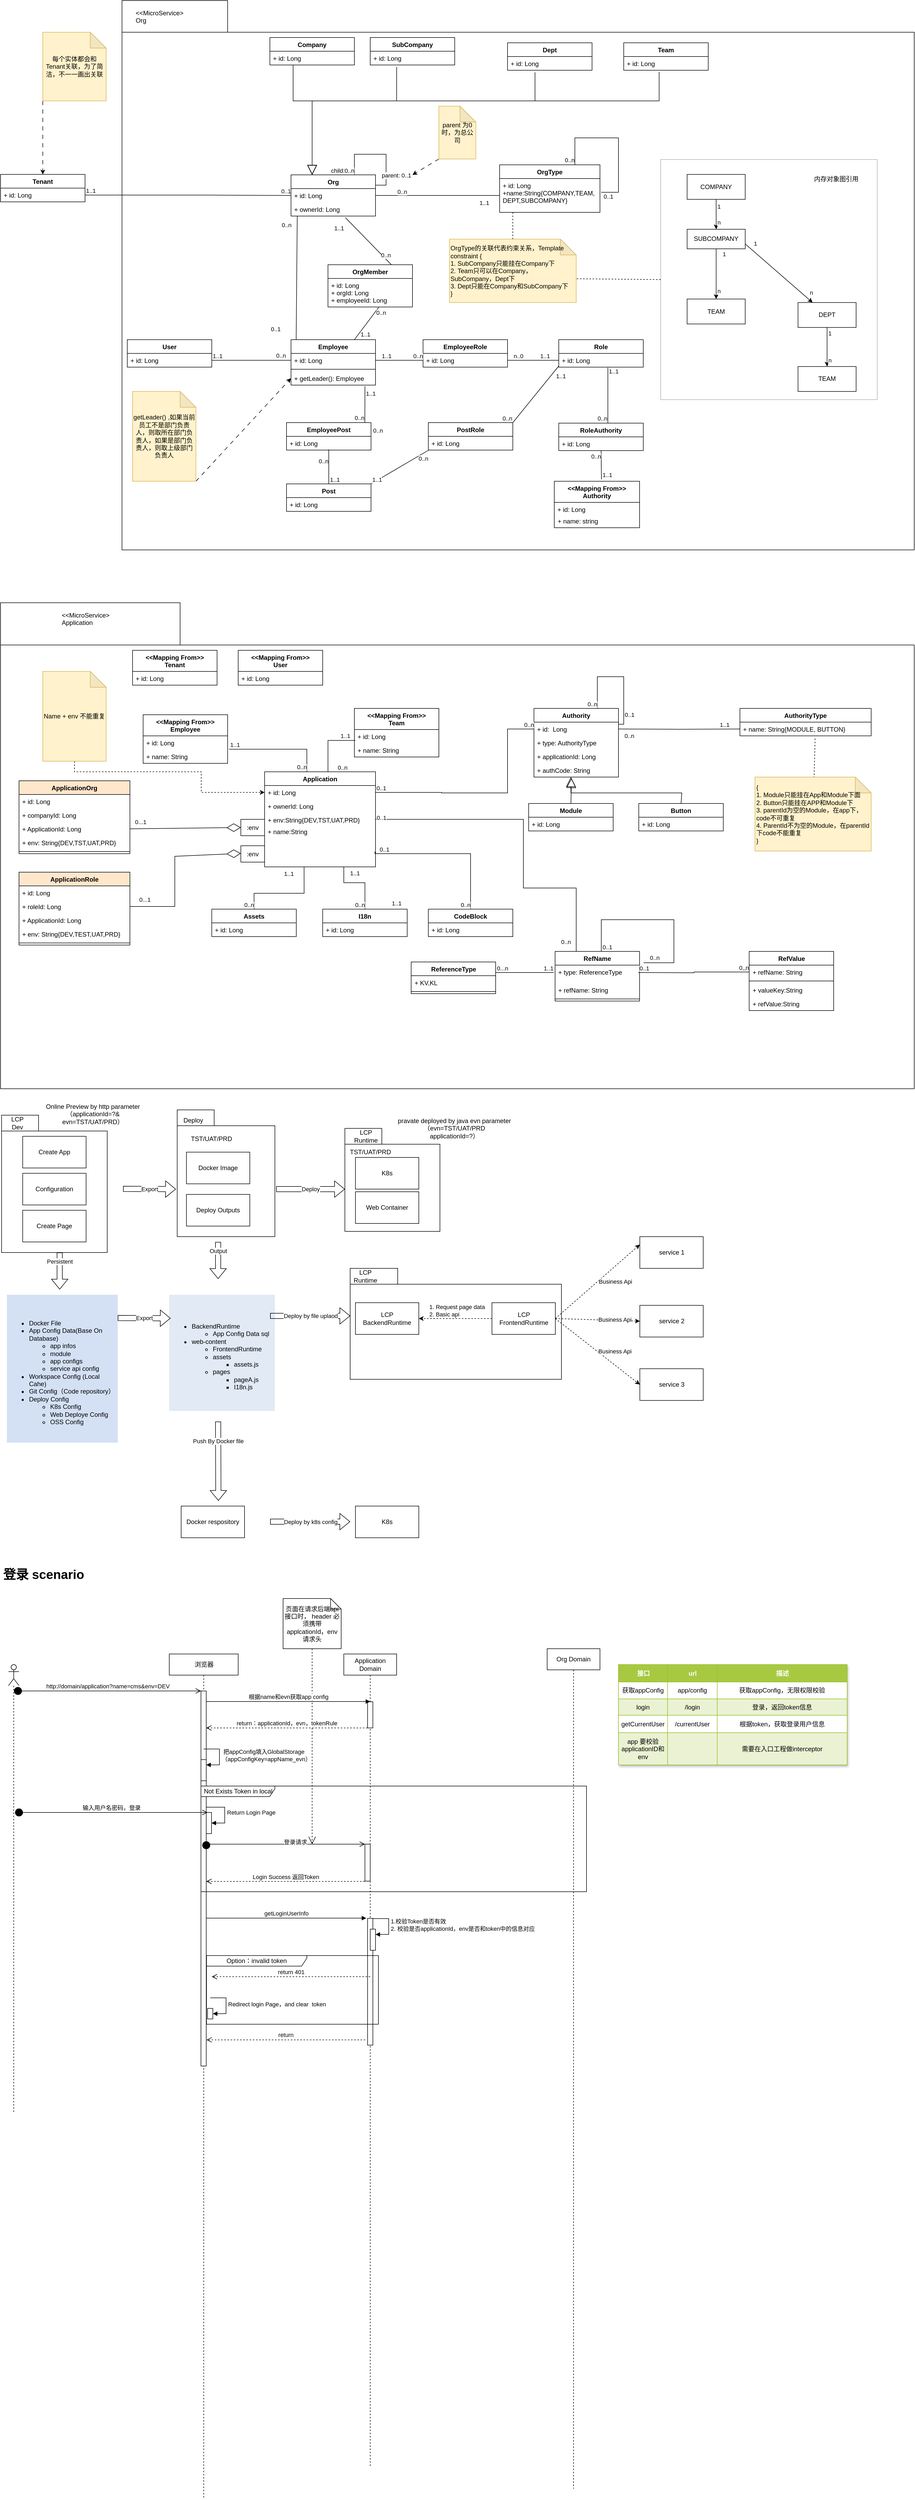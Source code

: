 <mxfile version="21.2.1" type="github">
  <diagram name="Page-1" id="9f46799a-70d6-7492-0946-bef42562c5a5">
    <mxGraphModel dx="2693" dy="1876" grid="1" gridSize="10" guides="1" tooltips="1" connect="1" arrows="1" fold="1" page="1" pageScale="1" pageWidth="1100" pageHeight="850" background="none" math="0" shadow="0">
      <root>
        <mxCell id="0" />
        <mxCell id="1" parent="0" />
        <mxCell id="CF5oaoLNDQAHsKBp2C5p-6" value="" style="shape=folder;fontStyle=1;spacingTop=10;tabWidth=70;tabHeight=30;tabPosition=left;html=1;whiteSpace=wrap;" parent="1" vertex="1">
          <mxGeometry x="104.5" y="1770" width="185" height="240" as="geometry" />
        </mxCell>
        <mxCell id="CF5oaoLNDQAHsKBp2C5p-3" value="" style="shape=folder;fontStyle=1;spacingTop=10;tabWidth=70;tabHeight=30;tabPosition=left;html=1;whiteSpace=wrap;" parent="1" vertex="1">
          <mxGeometry x="-228" y="1780" width="200" height="260" as="geometry" />
        </mxCell>
        <mxCell id="CF5oaoLNDQAHsKBp2C5p-1" value="" style="shape=folder;fontStyle=1;spacingTop=10;tabWidth=70;tabHeight=30;tabPosition=left;html=1;whiteSpace=wrap;" parent="1" vertex="1">
          <mxGeometry x="422" y="1805" width="180" height="195" as="geometry" />
        </mxCell>
        <mxCell id="CF5oaoLNDQAHsKBp2C5p-2" value="LCP&lt;br&gt;Runtime" style="text;html=1;strokeColor=none;fillColor=none;align=center;verticalAlign=middle;whiteSpace=wrap;rounded=0;" parent="1" vertex="1">
          <mxGeometry x="432" y="1805" width="60" height="30" as="geometry" />
        </mxCell>
        <mxCell id="NGx8hzoizXmu8q-xxpEj-28" value="" style="shape=folder;fontStyle=1;spacingTop=10;tabWidth=90;tabHeight=30;tabPosition=left;html=1;whiteSpace=wrap;" parent="1" vertex="1">
          <mxGeometry x="432" y="2070" width="400" height="210" as="geometry" />
        </mxCell>
        <mxCell id="aiHX-xgp03A9afXReRbh-173" value="" style="shape=folder;fontStyle=1;spacingTop=10;tabWidth=200;tabHeight=60;tabPosition=left;html=1;whiteSpace=wrap;" parent="1" vertex="1">
          <mxGeometry y="-330" width="1500" height="1040" as="geometry" />
        </mxCell>
        <mxCell id="aiHX-xgp03A9afXReRbh-171" value="" style="shape=folder;fontStyle=1;spacingTop=10;tabWidth=340;tabHeight=80;tabPosition=left;html=1;whiteSpace=wrap;" parent="1" vertex="1">
          <mxGeometry x="-230" y="810" width="1730" height="920" as="geometry" />
        </mxCell>
        <mxCell id="aiHX-xgp03A9afXReRbh-157" value="" style="html=1;whiteSpace=wrap;opacity=30;" parent="1" vertex="1">
          <mxGeometry x="1020" y="-29" width="410" height="454.5" as="geometry" />
        </mxCell>
        <mxCell id="aiHX-xgp03A9afXReRbh-1" value="Tenant" style="swimlane;fontStyle=1;align=center;verticalAlign=top;childLayout=stackLayout;horizontal=1;startSize=26;horizontalStack=0;resizeParent=1;resizeParentMax=0;resizeLast=0;collapsible=1;marginBottom=0;" parent="1" vertex="1">
          <mxGeometry x="-230" y="-0.82" width="160" height="52" as="geometry" />
        </mxCell>
        <mxCell id="aiHX-xgp03A9afXReRbh-2" value="+ id: Long" style="text;strokeColor=none;fillColor=none;align=left;verticalAlign=top;spacingLeft=4;spacingRight=4;overflow=hidden;rotatable=0;points=[[0,0.5],[1,0.5]];portConstraint=eastwest;" parent="aiHX-xgp03A9afXReRbh-1" vertex="1">
          <mxGeometry y="26" width="160" height="26" as="geometry" />
        </mxCell>
        <mxCell id="aiHX-xgp03A9afXReRbh-3" value="Post" style="swimlane;fontStyle=1;align=center;verticalAlign=top;childLayout=stackLayout;horizontal=1;startSize=26;horizontalStack=0;resizeParent=1;resizeParentMax=0;resizeLast=0;collapsible=1;marginBottom=0;" parent="1" vertex="1">
          <mxGeometry x="311.5" y="585" width="160" height="52" as="geometry" />
        </mxCell>
        <mxCell id="aiHX-xgp03A9afXReRbh-4" value="+ id: Long" style="text;strokeColor=none;fillColor=none;align=left;verticalAlign=top;spacingLeft=4;spacingRight=4;overflow=hidden;rotatable=0;points=[[0,0.5],[1,0.5]];portConstraint=eastwest;" parent="aiHX-xgp03A9afXReRbh-3" vertex="1">
          <mxGeometry y="26" width="160" height="26" as="geometry" />
        </mxCell>
        <mxCell id="aiHX-xgp03A9afXReRbh-5" value="Role" style="swimlane;fontStyle=1;align=center;verticalAlign=top;childLayout=stackLayout;horizontal=1;startSize=26;horizontalStack=0;resizeParent=1;resizeParentMax=0;resizeLast=0;collapsible=1;marginBottom=0;" parent="1" vertex="1">
          <mxGeometry x="827" y="312" width="160" height="52" as="geometry" />
        </mxCell>
        <mxCell id="aiHX-xgp03A9afXReRbh-6" value="+ id: Long" style="text;strokeColor=none;fillColor=none;align=left;verticalAlign=top;spacingLeft=4;spacingRight=4;overflow=hidden;rotatable=0;points=[[0,0.5],[1,0.5]];portConstraint=eastwest;" parent="aiHX-xgp03A9afXReRbh-5" vertex="1">
          <mxGeometry y="26" width="160" height="26" as="geometry" />
        </mxCell>
        <mxCell id="aiHX-xgp03A9afXReRbh-7" value="&lt;&lt;Mapping From&gt;&gt;&#xa;Authority" style="swimlane;fontStyle=1;align=center;verticalAlign=top;childLayout=stackLayout;horizontal=1;startSize=40;horizontalStack=0;resizeParent=1;resizeParentMax=0;resizeLast=0;collapsible=1;marginBottom=0;" parent="1" vertex="1">
          <mxGeometry x="818.5" y="580" width="161.5" height="88" as="geometry" />
        </mxCell>
        <mxCell id="aiHX-xgp03A9afXReRbh-8" value="+ id: Long" style="text;strokeColor=none;fillColor=none;align=left;verticalAlign=top;spacingLeft=4;spacingRight=4;overflow=hidden;rotatable=0;points=[[0,0.5],[1,0.5]];portConstraint=eastwest;" parent="aiHX-xgp03A9afXReRbh-7" vertex="1">
          <mxGeometry y="40" width="161.5" height="22" as="geometry" />
        </mxCell>
        <mxCell id="aiHX-xgp03A9afXReRbh-175" value="+ name: string" style="text;strokeColor=none;fillColor=none;align=left;verticalAlign=top;spacingLeft=4;spacingRight=4;overflow=hidden;rotatable=0;points=[[0,0.5],[1,0.5]];portConstraint=eastwest;whiteSpace=wrap;html=1;" parent="aiHX-xgp03A9afXReRbh-7" vertex="1">
          <mxGeometry y="62" width="161.5" height="26" as="geometry" />
        </mxCell>
        <mxCell id="aiHX-xgp03A9afXReRbh-11" value="Application" style="swimlane;fontStyle=1;align=center;verticalAlign=top;childLayout=stackLayout;horizontal=1;startSize=26;horizontalStack=0;resizeParent=1;resizeParentMax=0;resizeLast=0;collapsible=1;marginBottom=0;" parent="1" vertex="1">
          <mxGeometry x="270" y="1130" width="210" height="180" as="geometry" />
        </mxCell>
        <mxCell id="aiHX-xgp03A9afXReRbh-12" value="+ id: Long" style="text;strokeColor=none;fillColor=none;align=left;verticalAlign=top;spacingLeft=4;spacingRight=4;overflow=hidden;rotatable=0;points=[[0,0.5],[1,0.5]];portConstraint=eastwest;" parent="aiHX-xgp03A9afXReRbh-11" vertex="1">
          <mxGeometry y="26" width="210" height="26" as="geometry" />
        </mxCell>
        <mxCell id="aiHX-xgp03A9afXReRbh-190" value="+ ownerId: Long" style="text;strokeColor=none;fillColor=none;align=left;verticalAlign=top;spacingLeft=4;spacingRight=4;overflow=hidden;rotatable=0;points=[[0,0.5],[1,0.5]];portConstraint=eastwest;whiteSpace=wrap;html=1;" parent="aiHX-xgp03A9afXReRbh-11" vertex="1">
          <mxGeometry y="52" width="210" height="26" as="geometry" />
        </mxCell>
        <mxCell id="0i7GG34IuzNg3CLDuCly-63" value="+ env:String{DEV,TST,UAT,PRD}" style="text;strokeColor=none;fillColor=none;align=left;verticalAlign=top;spacingLeft=4;spacingRight=4;overflow=hidden;rotatable=0;points=[[0,0.5],[1,0.5]];portConstraint=eastwest;whiteSpace=wrap;html=1;" vertex="1" parent="aiHX-xgp03A9afXReRbh-11">
          <mxGeometry y="78" width="210" height="22" as="geometry" />
        </mxCell>
        <mxCell id="0i7GG34IuzNg3CLDuCly-64" value="+ name:String" style="text;strokeColor=none;fillColor=none;align=left;verticalAlign=top;spacingLeft=4;spacingRight=4;overflow=hidden;rotatable=0;points=[[0,0.5],[1,0.5]];portConstraint=eastwest;whiteSpace=wrap;html=1;" vertex="1" parent="aiHX-xgp03A9afXReRbh-11">
          <mxGeometry y="100" width="210" height="30" as="geometry" />
        </mxCell>
        <mxCell id="0i7GG34IuzNg3CLDuCly-47" value="&amp;nbsp;" style="text;strokeColor=none;fillColor=none;align=left;verticalAlign=top;spacingLeft=4;spacingRight=4;overflow=hidden;rotatable=0;points=[[0,0.5],[1,0.5]];portConstraint=eastwest;whiteSpace=wrap;html=1;" vertex="1" parent="aiHX-xgp03A9afXReRbh-11">
          <mxGeometry y="130" width="210" height="50" as="geometry" />
        </mxCell>
        <mxCell id="aiHX-xgp03A9afXReRbh-13" value="Module" style="swimlane;fontStyle=1;align=center;verticalAlign=top;childLayout=stackLayout;horizontal=1;startSize=26;horizontalStack=0;resizeParent=1;resizeParentMax=0;resizeLast=0;collapsible=1;marginBottom=0;" parent="1" vertex="1">
          <mxGeometry x="770" y="1190" width="160" height="52" as="geometry" />
        </mxCell>
        <mxCell id="aiHX-xgp03A9afXReRbh-14" value="+ id: Long" style="text;strokeColor=none;fillColor=none;align=left;verticalAlign=top;spacingLeft=4;spacingRight=4;overflow=hidden;rotatable=0;points=[[0,0.5],[1,0.5]];portConstraint=eastwest;" parent="aiHX-xgp03A9afXReRbh-13" vertex="1">
          <mxGeometry y="26" width="160" height="26" as="geometry" />
        </mxCell>
        <mxCell id="aiHX-xgp03A9afXReRbh-15" value="Button" style="swimlane;fontStyle=1;align=center;verticalAlign=top;childLayout=stackLayout;horizontal=1;startSize=26;horizontalStack=0;resizeParent=1;resizeParentMax=0;resizeLast=0;collapsible=1;marginBottom=0;" parent="1" vertex="1">
          <mxGeometry x="978.5" y="1190" width="160" height="52" as="geometry" />
        </mxCell>
        <mxCell id="aiHX-xgp03A9afXReRbh-16" value="+ id: Long" style="text;strokeColor=none;fillColor=none;align=left;verticalAlign=top;spacingLeft=4;spacingRight=4;overflow=hidden;rotatable=0;points=[[0,0.5],[1,0.5]];portConstraint=eastwest;" parent="aiHX-xgp03A9afXReRbh-15" vertex="1">
          <mxGeometry y="26" width="160" height="26" as="geometry" />
        </mxCell>
        <mxCell id="aiHX-xgp03A9afXReRbh-19" value="Assets" style="swimlane;fontStyle=1;align=center;verticalAlign=top;childLayout=stackLayout;horizontal=1;startSize=26;horizontalStack=0;resizeParent=1;resizeParentMax=0;resizeLast=0;collapsible=1;marginBottom=0;" parent="1" vertex="1">
          <mxGeometry x="170" y="1390" width="160" height="52" as="geometry" />
        </mxCell>
        <mxCell id="aiHX-xgp03A9afXReRbh-20" value="+ id: Long" style="text;strokeColor=none;fillColor=none;align=left;verticalAlign=top;spacingLeft=4;spacingRight=4;overflow=hidden;rotatable=0;points=[[0,0.5],[1,0.5]];portConstraint=eastwest;" parent="aiHX-xgp03A9afXReRbh-19" vertex="1">
          <mxGeometry y="26" width="160" height="26" as="geometry" />
        </mxCell>
        <mxCell id="aiHX-xgp03A9afXReRbh-21" value="CodeBlock" style="swimlane;fontStyle=1;align=center;verticalAlign=top;childLayout=stackLayout;horizontal=1;startSize=26;horizontalStack=0;resizeParent=1;resizeParentMax=0;resizeLast=0;collapsible=1;marginBottom=0;" parent="1" vertex="1">
          <mxGeometry x="580" y="1390" width="160" height="52" as="geometry" />
        </mxCell>
        <mxCell id="aiHX-xgp03A9afXReRbh-22" value="+ id: Long" style="text;strokeColor=none;fillColor=none;align=left;verticalAlign=top;spacingLeft=4;spacingRight=4;overflow=hidden;rotatable=0;points=[[0,0.5],[1,0.5]];portConstraint=eastwest;" parent="aiHX-xgp03A9afXReRbh-21" vertex="1">
          <mxGeometry y="26" width="160" height="26" as="geometry" />
        </mxCell>
        <mxCell id="aiHX-xgp03A9afXReRbh-23" value="I18n" style="swimlane;fontStyle=1;align=center;verticalAlign=top;childLayout=stackLayout;horizontal=1;startSize=26;horizontalStack=0;resizeParent=1;resizeParentMax=0;resizeLast=0;collapsible=1;marginBottom=0;" parent="1" vertex="1">
          <mxGeometry x="380" y="1390" width="160" height="52" as="geometry" />
        </mxCell>
        <mxCell id="aiHX-xgp03A9afXReRbh-24" value="+ id: Long" style="text;strokeColor=none;fillColor=none;align=left;verticalAlign=top;spacingLeft=4;spacingRight=4;overflow=hidden;rotatable=0;points=[[0,0.5],[1,0.5]];portConstraint=eastwest;" parent="aiHX-xgp03A9afXReRbh-23" vertex="1">
          <mxGeometry y="26" width="160" height="26" as="geometry" />
        </mxCell>
        <mxCell id="aiHX-xgp03A9afXReRbh-25" value="User" style="swimlane;fontStyle=1;align=center;verticalAlign=top;childLayout=stackLayout;horizontal=1;startSize=26;horizontalStack=0;resizeParent=1;resizeParentMax=0;resizeLast=0;collapsible=1;marginBottom=0;" parent="1" vertex="1">
          <mxGeometry x="10" y="312" width="160" height="52" as="geometry" />
        </mxCell>
        <mxCell id="aiHX-xgp03A9afXReRbh-26" value="+ id: Long" style="text;strokeColor=none;fillColor=none;align=left;verticalAlign=top;spacingLeft=4;spacingRight=4;overflow=hidden;rotatable=0;points=[[0,0.5],[1,0.5]];portConstraint=eastwest;" parent="aiHX-xgp03A9afXReRbh-25" vertex="1">
          <mxGeometry y="26" width="160" height="26" as="geometry" />
        </mxCell>
        <mxCell id="aiHX-xgp03A9afXReRbh-27" value="" style="endArrow=none;html=1;edgeStyle=orthogonalEdgeStyle;rounded=0;entryX=0;entryY=0.5;entryDx=0;entryDy=0;" parent="1" source="aiHX-xgp03A9afXReRbh-2" target="aiHX-xgp03A9afXReRbh-33" edge="1">
          <mxGeometry relative="1" as="geometry">
            <mxPoint x="30" y="330" as="sourcePoint" />
            <mxPoint x="280" y="69" as="targetPoint" />
          </mxGeometry>
        </mxCell>
        <mxCell id="aiHX-xgp03A9afXReRbh-28" value="1..1" style="edgeLabel;resizable=0;html=1;align=left;verticalAlign=bottom;" parent="aiHX-xgp03A9afXReRbh-27" connectable="0" vertex="1">
          <mxGeometry x="-1" relative="1" as="geometry" />
        </mxCell>
        <mxCell id="aiHX-xgp03A9afXReRbh-29" value="0..1" style="edgeLabel;resizable=0;html=1;align=right;verticalAlign=bottom;" parent="aiHX-xgp03A9afXReRbh-27" connectable="0" vertex="1">
          <mxGeometry x="1" relative="1" as="geometry" />
        </mxCell>
        <mxCell id="aiHX-xgp03A9afXReRbh-30" value="" style="endArrow=none;html=1;edgeStyle=orthogonalEdgeStyle;rounded=0;entryX=0;entryY=0.5;entryDx=0;entryDy=0;" parent="1" source="aiHX-xgp03A9afXReRbh-26" target="aiHX-xgp03A9afXReRbh-46" edge="1">
          <mxGeometry relative="1" as="geometry">
            <mxPoint x="100" y="370" as="sourcePoint" />
            <mxPoint x="320" y="349" as="targetPoint" />
            <Array as="points" />
          </mxGeometry>
        </mxCell>
        <mxCell id="aiHX-xgp03A9afXReRbh-31" value="1..1" style="edgeLabel;resizable=0;html=1;align=left;verticalAlign=bottom;" parent="aiHX-xgp03A9afXReRbh-30" connectable="0" vertex="1">
          <mxGeometry x="-1" relative="1" as="geometry" />
        </mxCell>
        <mxCell id="aiHX-xgp03A9afXReRbh-32" value="Org" style="swimlane;fontStyle=1;align=center;verticalAlign=top;childLayout=stackLayout;horizontal=1;startSize=26;horizontalStack=0;resizeParent=1;resizeParentMax=0;resizeLast=0;collapsible=1;marginBottom=0;" parent="1" vertex="1">
          <mxGeometry x="320" width="160" height="78" as="geometry" />
        </mxCell>
        <mxCell id="aiHX-xgp03A9afXReRbh-33" value="+ id: Long" style="text;strokeColor=none;fillColor=none;align=left;verticalAlign=top;spacingLeft=4;spacingRight=4;overflow=hidden;rotatable=0;points=[[0,0.5],[1,0.5]];portConstraint=eastwest;" parent="aiHX-xgp03A9afXReRbh-32" vertex="1">
          <mxGeometry y="26" width="160" height="26" as="geometry" />
        </mxCell>
        <mxCell id="aiHX-xgp03A9afXReRbh-34" value="+ ownerId: Long" style="text;strokeColor=none;fillColor=none;align=left;verticalAlign=top;spacingLeft=4;spacingRight=4;overflow=hidden;rotatable=0;points=[[0,0.5],[1,0.5]];portConstraint=eastwest;" parent="aiHX-xgp03A9afXReRbh-32" vertex="1">
          <mxGeometry y="52" width="160" height="26" as="geometry" />
        </mxCell>
        <mxCell id="aiHX-xgp03A9afXReRbh-35" value="" style="endArrow=none;html=1;edgeStyle=orthogonalEdgeStyle;rounded=0;entryX=0.75;entryY=0;entryDx=0;entryDy=0;exitX=1;exitY=0.25;exitDx=0;exitDy=0;" parent="1" source="aiHX-xgp03A9afXReRbh-32" target="aiHX-xgp03A9afXReRbh-32" edge="1">
          <mxGeometry relative="1" as="geometry">
            <mxPoint x="470" y="51" as="sourcePoint" />
            <mxPoint x="630" y="51" as="targetPoint" />
            <Array as="points">
              <mxPoint x="480" y="20" />
              <mxPoint x="500" y="20" />
              <mxPoint x="500" y="-39" />
              <mxPoint x="440" y="-39" />
            </Array>
          </mxGeometry>
        </mxCell>
        <mxCell id="aiHX-xgp03A9afXReRbh-36" value="parent: 0..1" style="edgeLabel;resizable=0;html=1;align=left;verticalAlign=bottom;" parent="aiHX-xgp03A9afXReRbh-35" connectable="0" vertex="1">
          <mxGeometry x="-1" relative="1" as="geometry">
            <mxPoint x="10" y="-10" as="offset" />
          </mxGeometry>
        </mxCell>
        <mxCell id="aiHX-xgp03A9afXReRbh-37" value="child:0..n" style="edgeLabel;resizable=0;html=1;align=right;verticalAlign=bottom;" parent="aiHX-xgp03A9afXReRbh-35" connectable="0" vertex="1">
          <mxGeometry x="1" relative="1" as="geometry" />
        </mxCell>
        <mxCell id="aiHX-xgp03A9afXReRbh-38" style="rounded=0;orthogonalLoop=1;jettySize=auto;html=1;exitX=0;exitY=1;exitDx=0;exitDy=0;exitPerimeter=0;dashed=1;dashPattern=8 8;" parent="1" source="aiHX-xgp03A9afXReRbh-39" edge="1">
          <mxGeometry relative="1" as="geometry">
            <mxPoint x="550" as="targetPoint" />
          </mxGeometry>
        </mxCell>
        <mxCell id="aiHX-xgp03A9afXReRbh-39" value="parent 为0时，为总公司" style="shape=note;whiteSpace=wrap;html=1;backgroundOutline=1;darkOpacity=0.05;fillColor=#fff2cc;strokeColor=#d6b656;" parent="1" vertex="1">
          <mxGeometry x="600" y="-130" width="70" height="100" as="geometry" />
        </mxCell>
        <mxCell id="aiHX-xgp03A9afXReRbh-40" value="OrgType" style="swimlane;fontStyle=1;align=center;verticalAlign=top;childLayout=stackLayout;horizontal=1;startSize=26;horizontalStack=0;resizeParent=1;resizeParentMax=0;resizeLast=0;collapsible=1;marginBottom=0;" parent="1" vertex="1">
          <mxGeometry x="715" y="-19" width="190" height="90" as="geometry" />
        </mxCell>
        <mxCell id="aiHX-xgp03A9afXReRbh-145" value="" style="endArrow=none;html=1;edgeStyle=orthogonalEdgeStyle;rounded=0;entryX=0.75;entryY=0;entryDx=0;entryDy=0;exitX=1.013;exitY=0.406;exitDx=0;exitDy=0;exitPerimeter=0;" parent="aiHX-xgp03A9afXReRbh-40" source="aiHX-xgp03A9afXReRbh-41" target="aiHX-xgp03A9afXReRbh-40" edge="1">
          <mxGeometry relative="1" as="geometry">
            <mxPoint x="185" y="49" as="sourcePoint" />
            <mxPoint x="345" y="49" as="targetPoint" />
            <Array as="points">
              <mxPoint x="225" y="52" />
              <mxPoint x="225" y="-51" />
              <mxPoint x="143" y="-51" />
            </Array>
          </mxGeometry>
        </mxCell>
        <mxCell id="aiHX-xgp03A9afXReRbh-146" value="0..1" style="edgeLabel;resizable=0;html=1;align=left;verticalAlign=bottom;" parent="aiHX-xgp03A9afXReRbh-145" connectable="0" vertex="1">
          <mxGeometry x="-1" relative="1" as="geometry">
            <mxPoint x="3" y="17" as="offset" />
          </mxGeometry>
        </mxCell>
        <mxCell id="aiHX-xgp03A9afXReRbh-147" value="0..n" style="edgeLabel;resizable=0;html=1;align=right;verticalAlign=bottom;" parent="aiHX-xgp03A9afXReRbh-145" connectable="0" vertex="1">
          <mxGeometry x="1" relative="1" as="geometry" />
        </mxCell>
        <mxCell id="aiHX-xgp03A9afXReRbh-41" value="+ id: Long&#xa;+name:String{COMPANY,TEAM,&#xa;DEPT,SUBCOMPANY}" style="text;strokeColor=none;fillColor=none;align=left;verticalAlign=top;spacingLeft=4;spacingRight=4;overflow=hidden;rotatable=0;points=[[0,0.5],[1,0.5]];portConstraint=eastwest;" parent="aiHX-xgp03A9afXReRbh-40" vertex="1">
          <mxGeometry y="26" width="190" height="64" as="geometry" />
        </mxCell>
        <mxCell id="aiHX-xgp03A9afXReRbh-42" value="" style="endArrow=none;html=1;edgeStyle=orthogonalEdgeStyle;rounded=0;exitX=0;exitY=0.5;exitDx=0;exitDy=0;entryX=1;entryY=0.5;entryDx=0;entryDy=0;" parent="1" source="aiHX-xgp03A9afXReRbh-41" target="aiHX-xgp03A9afXReRbh-33" edge="1">
          <mxGeometry relative="1" as="geometry">
            <mxPoint x="610" y="131" as="sourcePoint" />
            <mxPoint x="770" y="131" as="targetPoint" />
          </mxGeometry>
        </mxCell>
        <mxCell id="aiHX-xgp03A9afXReRbh-43" value="1..1" style="edgeLabel;resizable=0;html=1;align=left;verticalAlign=bottom;" parent="aiHX-xgp03A9afXReRbh-42" connectable="0" vertex="1">
          <mxGeometry x="-1" relative="1" as="geometry">
            <mxPoint x="-40" y="22" as="offset" />
          </mxGeometry>
        </mxCell>
        <mxCell id="aiHX-xgp03A9afXReRbh-44" value="0..n" style="edgeLabel;resizable=0;html=1;align=right;verticalAlign=bottom;" parent="aiHX-xgp03A9afXReRbh-42" connectable="0" vertex="1">
          <mxGeometry x="1" relative="1" as="geometry">
            <mxPoint x="60" y="1" as="offset" />
          </mxGeometry>
        </mxCell>
        <mxCell id="aiHX-xgp03A9afXReRbh-45" value="Employee" style="swimlane;fontStyle=1;align=center;verticalAlign=top;childLayout=stackLayout;horizontal=1;startSize=26;horizontalStack=0;resizeParent=1;resizeParentMax=0;resizeLast=0;collapsible=1;marginBottom=0;" parent="1" vertex="1">
          <mxGeometry x="320" y="312" width="160" height="86" as="geometry" />
        </mxCell>
        <mxCell id="aiHX-xgp03A9afXReRbh-46" value="+ id: Long" style="text;strokeColor=none;fillColor=none;align=left;verticalAlign=top;spacingLeft=4;spacingRight=4;overflow=hidden;rotatable=0;points=[[0,0.5],[1,0.5]];portConstraint=eastwest;" parent="aiHX-xgp03A9afXReRbh-45" vertex="1">
          <mxGeometry y="26" width="160" height="26" as="geometry" />
        </mxCell>
        <mxCell id="aiHX-xgp03A9afXReRbh-47" value="" style="line;strokeWidth=1;fillColor=none;align=left;verticalAlign=middle;spacingTop=-1;spacingLeft=3;spacingRight=3;rotatable=0;labelPosition=right;points=[];portConstraint=eastwest;strokeColor=inherit;" parent="aiHX-xgp03A9afXReRbh-45" vertex="1">
          <mxGeometry y="52" width="160" height="8" as="geometry" />
        </mxCell>
        <mxCell id="aiHX-xgp03A9afXReRbh-48" value="+ getLeader(): Employee" style="text;strokeColor=none;fillColor=none;align=left;verticalAlign=top;spacingLeft=4;spacingRight=4;overflow=hidden;rotatable=0;points=[[0,0.5],[1,0.5]];portConstraint=eastwest;" parent="aiHX-xgp03A9afXReRbh-45" vertex="1">
          <mxGeometry y="60" width="160" height="26" as="geometry" />
        </mxCell>
        <mxCell id="aiHX-xgp03A9afXReRbh-49" value="" style="endArrow=none;html=1;rounded=0;entryX=0.75;entryY=0;entryDx=0;entryDy=0;exitX=0.644;exitY=1.115;exitDx=0;exitDy=0;exitPerimeter=0;" parent="1" source="aiHX-xgp03A9afXReRbh-34" target="aiHX-xgp03A9afXReRbh-52" edge="1">
          <mxGeometry relative="1" as="geometry">
            <mxPoint x="330" y="90" as="sourcePoint" />
            <mxPoint x="350" y="150" as="targetPoint" />
          </mxGeometry>
        </mxCell>
        <mxCell id="aiHX-xgp03A9afXReRbh-50" value="1..1" style="edgeLabel;resizable=0;html=1;align=left;verticalAlign=bottom;" parent="aiHX-xgp03A9afXReRbh-49" connectable="0" vertex="1">
          <mxGeometry x="-1" relative="1" as="geometry">
            <mxPoint x="-23" y="29" as="offset" />
          </mxGeometry>
        </mxCell>
        <mxCell id="aiHX-xgp03A9afXReRbh-51" value="0..n" style="edgeLabel;resizable=0;html=1;align=right;verticalAlign=bottom;" parent="aiHX-xgp03A9afXReRbh-49" connectable="0" vertex="1">
          <mxGeometry x="1" relative="1" as="geometry">
            <mxPoint y="-10" as="offset" />
          </mxGeometry>
        </mxCell>
        <mxCell id="aiHX-xgp03A9afXReRbh-52" value="OrgMember" style="swimlane;fontStyle=1;align=center;verticalAlign=top;childLayout=stackLayout;horizontal=1;startSize=26;horizontalStack=0;resizeParent=1;resizeParentMax=0;resizeLast=0;collapsible=1;marginBottom=0;" parent="1" vertex="1">
          <mxGeometry x="390" y="170.11" width="160" height="80" as="geometry" />
        </mxCell>
        <mxCell id="aiHX-xgp03A9afXReRbh-53" value="+ id: Long&#xa;+ orgId: Long&#xa;+ employeeId: Long" style="text;strokeColor=none;fillColor=none;align=left;verticalAlign=top;spacingLeft=4;spacingRight=4;overflow=hidden;rotatable=0;points=[[0,0.5],[1,0.5]];portConstraint=eastwest;" parent="aiHX-xgp03A9afXReRbh-52" vertex="1">
          <mxGeometry y="26" width="160" height="54" as="geometry" />
        </mxCell>
        <mxCell id="aiHX-xgp03A9afXReRbh-54" value="" style="endArrow=none;html=1;rounded=0;exitX=0.75;exitY=0;exitDx=0;exitDy=0;entryX=0.6;entryY=1.016;entryDx=0;entryDy=0;entryPerimeter=0;" parent="1" source="aiHX-xgp03A9afXReRbh-45" target="aiHX-xgp03A9afXReRbh-53" edge="1">
          <mxGeometry relative="1" as="geometry">
            <mxPoint x="300" y="260" as="sourcePoint" />
            <mxPoint x="460" y="260" as="targetPoint" />
          </mxGeometry>
        </mxCell>
        <mxCell id="aiHX-xgp03A9afXReRbh-55" value="1..1" style="edgeLabel;resizable=0;html=1;align=left;verticalAlign=bottom;" parent="aiHX-xgp03A9afXReRbh-54" connectable="0" vertex="1">
          <mxGeometry x="-1" relative="1" as="geometry">
            <mxPoint x="10" y="-2" as="offset" />
          </mxGeometry>
        </mxCell>
        <mxCell id="aiHX-xgp03A9afXReRbh-56" value="0..n" style="edgeLabel;resizable=0;html=1;align=right;verticalAlign=bottom;" parent="aiHX-xgp03A9afXReRbh-54" connectable="0" vertex="1">
          <mxGeometry x="1" relative="1" as="geometry">
            <mxPoint x="14" y="19" as="offset" />
          </mxGeometry>
        </mxCell>
        <mxCell id="aiHX-xgp03A9afXReRbh-57" value="0..n" style="edgeLabel;resizable=0;html=1;align=left;verticalAlign=bottom;" parent="1" connectable="0" vertex="1">
          <mxGeometry x="290" y="350" as="geometry" />
        </mxCell>
        <mxCell id="aiHX-xgp03A9afXReRbh-58" value="EmployeeRole" style="swimlane;fontStyle=1;align=center;verticalAlign=top;childLayout=stackLayout;horizontal=1;startSize=26;horizontalStack=0;resizeParent=1;resizeParentMax=0;resizeLast=0;collapsible=1;marginBottom=0;" parent="1" vertex="1">
          <mxGeometry x="570" y="312" width="160" height="52" as="geometry" />
        </mxCell>
        <mxCell id="aiHX-xgp03A9afXReRbh-59" value="+ id: Long" style="text;strokeColor=none;fillColor=none;align=left;verticalAlign=top;spacingLeft=4;spacingRight=4;overflow=hidden;rotatable=0;points=[[0,0.5],[1,0.5]];portConstraint=eastwest;" parent="aiHX-xgp03A9afXReRbh-58" vertex="1">
          <mxGeometry y="26" width="160" height="26" as="geometry" />
        </mxCell>
        <mxCell id="aiHX-xgp03A9afXReRbh-60" value="" style="endArrow=none;html=1;edgeStyle=orthogonalEdgeStyle;rounded=0;exitX=1;exitY=0.5;exitDx=0;exitDy=0;entryX=0;entryY=0.5;entryDx=0;entryDy=0;" parent="1" source="aiHX-xgp03A9afXReRbh-46" target="aiHX-xgp03A9afXReRbh-59" edge="1">
          <mxGeometry relative="1" as="geometry">
            <mxPoint x="460" y="480" as="sourcePoint" />
            <mxPoint x="620" y="480" as="targetPoint" />
          </mxGeometry>
        </mxCell>
        <mxCell id="aiHX-xgp03A9afXReRbh-61" value="1..1" style="edgeLabel;resizable=0;html=1;align=left;verticalAlign=bottom;" parent="aiHX-xgp03A9afXReRbh-60" connectable="0" vertex="1">
          <mxGeometry x="-1" relative="1" as="geometry">
            <mxPoint x="10" as="offset" />
          </mxGeometry>
        </mxCell>
        <mxCell id="aiHX-xgp03A9afXReRbh-62" value="0..n" style="edgeLabel;resizable=0;html=1;align=right;verticalAlign=bottom;" parent="aiHX-xgp03A9afXReRbh-60" connectable="0" vertex="1">
          <mxGeometry x="1" relative="1" as="geometry" />
        </mxCell>
        <mxCell id="aiHX-xgp03A9afXReRbh-63" value="" style="endArrow=none;html=1;edgeStyle=orthogonalEdgeStyle;rounded=0;exitX=0;exitY=0.5;exitDx=0;exitDy=0;entryX=1;entryY=0.5;entryDx=0;entryDy=0;" parent="1" source="aiHX-xgp03A9afXReRbh-6" target="aiHX-xgp03A9afXReRbh-59" edge="1">
          <mxGeometry relative="1" as="geometry">
            <mxPoint x="690" y="480" as="sourcePoint" />
            <mxPoint x="850" y="480" as="targetPoint" />
          </mxGeometry>
        </mxCell>
        <mxCell id="aiHX-xgp03A9afXReRbh-64" value="1..1" style="edgeLabel;resizable=0;html=1;align=left;verticalAlign=bottom;" parent="aiHX-xgp03A9afXReRbh-63" connectable="0" vertex="1">
          <mxGeometry x="-1" relative="1" as="geometry">
            <mxPoint x="-37" as="offset" />
          </mxGeometry>
        </mxCell>
        <mxCell id="aiHX-xgp03A9afXReRbh-65" value="n..0" style="edgeLabel;resizable=0;html=1;align=right;verticalAlign=bottom;" parent="aiHX-xgp03A9afXReRbh-63" connectable="0" vertex="1">
          <mxGeometry x="1" relative="1" as="geometry">
            <mxPoint x="30" as="offset" />
          </mxGeometry>
        </mxCell>
        <mxCell id="aiHX-xgp03A9afXReRbh-66" style="rounded=0;orthogonalLoop=1;jettySize=auto;html=1;exitX=0;exitY=1;exitDx=0;exitDy=0;exitPerimeter=0;dashed=1;dashPattern=8 8;entryX=0.5;entryY=0;entryDx=0;entryDy=0;" parent="1" source="aiHX-xgp03A9afXReRbh-67" target="aiHX-xgp03A9afXReRbh-1" edge="1">
          <mxGeometry relative="1" as="geometry">
            <mxPoint x="30" y="-40" as="targetPoint" />
          </mxGeometry>
        </mxCell>
        <mxCell id="aiHX-xgp03A9afXReRbh-67" value="每个实体都会和Tenant关联，为了简洁，不一一画出关联" style="shape=note;whiteSpace=wrap;html=1;backgroundOutline=1;darkOpacity=0.05;fillColor=#fff2cc;strokeColor=#d6b656;" parent="1" vertex="1">
          <mxGeometry x="-150" y="-270" width="120" height="130" as="geometry" />
        </mxCell>
        <mxCell id="aiHX-xgp03A9afXReRbh-68" value="" style="endArrow=none;html=1;rounded=0;entryX=0.927;entryY=0;entryDx=0;entryDy=0;entryPerimeter=0;" parent="1" target="aiHX-xgp03A9afXReRbh-73" edge="1">
          <mxGeometry relative="1" as="geometry">
            <mxPoint x="460" y="400" as="sourcePoint" />
            <mxPoint x="260" y="670" as="targetPoint" />
          </mxGeometry>
        </mxCell>
        <mxCell id="aiHX-xgp03A9afXReRbh-69" value="1..1" style="edgeLabel;resizable=0;html=1;align=left;verticalAlign=bottom;" parent="aiHX-xgp03A9afXReRbh-68" connectable="0" vertex="1">
          <mxGeometry x="-1" relative="1" as="geometry">
            <mxPoint y="22" as="offset" />
          </mxGeometry>
        </mxCell>
        <mxCell id="aiHX-xgp03A9afXReRbh-70" value="0..n" style="edgeLabel;resizable=0;html=1;align=right;verticalAlign=bottom;" parent="aiHX-xgp03A9afXReRbh-68" connectable="0" vertex="1">
          <mxGeometry x="1" relative="1" as="geometry" />
        </mxCell>
        <mxCell id="aiHX-xgp03A9afXReRbh-71" value="RoleAuthority" style="swimlane;fontStyle=1;align=center;verticalAlign=top;childLayout=stackLayout;horizontal=1;startSize=26;horizontalStack=0;resizeParent=1;resizeParentMax=0;resizeLast=0;collapsible=1;marginBottom=0;" parent="1" vertex="1">
          <mxGeometry x="827" y="470" width="160" height="52" as="geometry" />
        </mxCell>
        <mxCell id="aiHX-xgp03A9afXReRbh-72" value="+ id: Long" style="text;strokeColor=none;fillColor=none;align=left;verticalAlign=top;spacingLeft=4;spacingRight=4;overflow=hidden;rotatable=0;points=[[0,0.5],[1,0.5]];portConstraint=eastwest;" parent="aiHX-xgp03A9afXReRbh-71" vertex="1">
          <mxGeometry y="26" width="160" height="26" as="geometry" />
        </mxCell>
        <mxCell id="aiHX-xgp03A9afXReRbh-73" value="EmployeePost" style="swimlane;fontStyle=1;align=center;verticalAlign=top;childLayout=stackLayout;horizontal=1;startSize=26;horizontalStack=0;resizeParent=1;resizeParentMax=0;resizeLast=0;collapsible=1;marginBottom=0;" parent="1" vertex="1">
          <mxGeometry x="311.5" y="469" width="160" height="52" as="geometry" />
        </mxCell>
        <mxCell id="aiHX-xgp03A9afXReRbh-74" value="+ id: Long" style="text;strokeColor=none;fillColor=none;align=left;verticalAlign=top;spacingLeft=4;spacingRight=4;overflow=hidden;rotatable=0;points=[[0,0.5],[1,0.5]];portConstraint=eastwest;" parent="aiHX-xgp03A9afXReRbh-73" vertex="1">
          <mxGeometry y="26" width="160" height="26" as="geometry" />
        </mxCell>
        <mxCell id="aiHX-xgp03A9afXReRbh-75" value="" style="endArrow=none;html=1;edgeStyle=orthogonalEdgeStyle;rounded=0;exitX=0.5;exitY=0;exitDx=0;exitDy=0;entryX=0.5;entryY=0.962;entryDx=0;entryDy=0;entryPerimeter=0;" parent="1" source="aiHX-xgp03A9afXReRbh-3" target="aiHX-xgp03A9afXReRbh-74" edge="1">
          <mxGeometry relative="1" as="geometry">
            <mxPoint x="370" y="550" as="sourcePoint" />
            <mxPoint x="530" y="550" as="targetPoint" />
          </mxGeometry>
        </mxCell>
        <mxCell id="aiHX-xgp03A9afXReRbh-76" value="1..1" style="edgeLabel;resizable=0;html=1;align=left;verticalAlign=bottom;" parent="aiHX-xgp03A9afXReRbh-75" connectable="0" vertex="1">
          <mxGeometry x="-1" relative="1" as="geometry" />
        </mxCell>
        <mxCell id="aiHX-xgp03A9afXReRbh-77" value="0..n" style="edgeLabel;resizable=0;html=1;align=right;verticalAlign=bottom;" parent="aiHX-xgp03A9afXReRbh-75" connectable="0" vertex="1">
          <mxGeometry x="1" relative="1" as="geometry">
            <mxPoint y="30" as="offset" />
          </mxGeometry>
        </mxCell>
        <mxCell id="aiHX-xgp03A9afXReRbh-78" value="" style="endArrow=none;html=1;rounded=0;exitX=0.553;exitY=-0.038;exitDx=0;exitDy=0;exitPerimeter=0;" parent="1" source="aiHX-xgp03A9afXReRbh-7" target="aiHX-xgp03A9afXReRbh-72" edge="1">
          <mxGeometry relative="1" as="geometry">
            <mxPoint x="902" y="575.99" as="sourcePoint" />
            <mxPoint x="907" y="520" as="targetPoint" />
          </mxGeometry>
        </mxCell>
        <mxCell id="aiHX-xgp03A9afXReRbh-79" value="1..1" style="edgeLabel;resizable=0;html=1;align=left;verticalAlign=bottom;" parent="aiHX-xgp03A9afXReRbh-78" connectable="0" vertex="1">
          <mxGeometry x="-1" relative="1" as="geometry" />
        </mxCell>
        <mxCell id="aiHX-xgp03A9afXReRbh-80" value="0..n" style="edgeLabel;resizable=0;html=1;align=right;verticalAlign=bottom;" parent="aiHX-xgp03A9afXReRbh-78" connectable="0" vertex="1">
          <mxGeometry x="1" relative="1" as="geometry">
            <mxPoint y="19" as="offset" />
          </mxGeometry>
        </mxCell>
        <mxCell id="aiHX-xgp03A9afXReRbh-81" value="" style="endArrow=none;html=1;rounded=0;exitX=0.581;exitY=1.038;exitDx=0;exitDy=0;exitPerimeter=0;entryX=0.581;entryY=0;entryDx=0;entryDy=0;entryPerimeter=0;" parent="1" source="aiHX-xgp03A9afXReRbh-6" target="aiHX-xgp03A9afXReRbh-71" edge="1">
          <mxGeometry relative="1" as="geometry">
            <mxPoint x="900" y="374" as="sourcePoint" />
            <mxPoint x="900.96" y="450" as="targetPoint" />
          </mxGeometry>
        </mxCell>
        <mxCell id="aiHX-xgp03A9afXReRbh-82" value="1..1" style="edgeLabel;resizable=0;html=1;align=left;verticalAlign=bottom;" parent="aiHX-xgp03A9afXReRbh-81" connectable="0" vertex="1">
          <mxGeometry x="-1" relative="1" as="geometry">
            <mxPoint y="16" as="offset" />
          </mxGeometry>
        </mxCell>
        <mxCell id="aiHX-xgp03A9afXReRbh-83" value="0..n" style="edgeLabel;resizable=0;html=1;align=right;verticalAlign=bottom;" parent="aiHX-xgp03A9afXReRbh-81" connectable="0" vertex="1">
          <mxGeometry x="1" relative="1" as="geometry" />
        </mxCell>
        <mxCell id="aiHX-xgp03A9afXReRbh-84" value="PostRole" style="swimlane;fontStyle=1;align=center;verticalAlign=top;childLayout=stackLayout;horizontal=1;startSize=26;horizontalStack=0;resizeParent=1;resizeParentMax=0;resizeLast=0;collapsible=1;marginBottom=0;" parent="1" vertex="1">
          <mxGeometry x="580" y="469" width="160" height="52" as="geometry" />
        </mxCell>
        <mxCell id="aiHX-xgp03A9afXReRbh-85" value="+ id: Long" style="text;strokeColor=none;fillColor=none;align=left;verticalAlign=top;spacingLeft=4;spacingRight=4;overflow=hidden;rotatable=0;points=[[0,0.5],[1,0.5]];portConstraint=eastwest;" parent="aiHX-xgp03A9afXReRbh-84" vertex="1">
          <mxGeometry y="26" width="160" height="26" as="geometry" />
        </mxCell>
        <mxCell id="aiHX-xgp03A9afXReRbh-86" value="" style="endArrow=none;html=1;rounded=0;exitX=1;exitY=0;exitDx=0;exitDy=0;entryX=0.005;entryY=1;entryDx=0;entryDy=0;entryPerimeter=0;" parent="1" source="aiHX-xgp03A9afXReRbh-3" target="aiHX-xgp03A9afXReRbh-85" edge="1">
          <mxGeometry relative="1" as="geometry">
            <mxPoint x="510" y="640" as="sourcePoint" />
            <mxPoint x="670" y="640" as="targetPoint" />
          </mxGeometry>
        </mxCell>
        <mxCell id="aiHX-xgp03A9afXReRbh-87" value="1..1" style="edgeLabel;resizable=0;html=1;align=left;verticalAlign=bottom;" parent="aiHX-xgp03A9afXReRbh-86" connectable="0" vertex="1">
          <mxGeometry x="-1" relative="1" as="geometry" />
        </mxCell>
        <mxCell id="aiHX-xgp03A9afXReRbh-88" value="0..n" style="edgeLabel;resizable=0;html=1;align=right;verticalAlign=bottom;" parent="aiHX-xgp03A9afXReRbh-86" connectable="0" vertex="1">
          <mxGeometry x="1" relative="1" as="geometry">
            <mxPoint y="24" as="offset" />
          </mxGeometry>
        </mxCell>
        <mxCell id="aiHX-xgp03A9afXReRbh-89" value="" style="endArrow=none;html=1;rounded=0;exitX=-0.001;exitY=0.923;exitDx=0;exitDy=0;exitPerimeter=0;entryX=1;entryY=0;entryDx=0;entryDy=0;" parent="1" source="aiHX-xgp03A9afXReRbh-6" target="aiHX-xgp03A9afXReRbh-84" edge="1">
          <mxGeometry relative="1" as="geometry">
            <mxPoint x="675.02" y="390" as="sourcePoint" />
            <mxPoint x="700" y="490" as="targetPoint" />
          </mxGeometry>
        </mxCell>
        <mxCell id="aiHX-xgp03A9afXReRbh-90" value="1..1" style="edgeLabel;resizable=0;html=1;align=left;verticalAlign=bottom;" parent="aiHX-xgp03A9afXReRbh-89" connectable="0" vertex="1">
          <mxGeometry x="-1" relative="1" as="geometry">
            <mxPoint x="-7" y="28" as="offset" />
          </mxGeometry>
        </mxCell>
        <mxCell id="aiHX-xgp03A9afXReRbh-91" value="0..n" style="edgeLabel;resizable=0;html=1;align=right;verticalAlign=bottom;" parent="aiHX-xgp03A9afXReRbh-89" connectable="0" vertex="1">
          <mxGeometry x="1" relative="1" as="geometry" />
        </mxCell>
        <mxCell id="aiHX-xgp03A9afXReRbh-92" style="rounded=0;orthogonalLoop=1;jettySize=auto;html=1;exitX=1;exitY=1;exitDx=0;exitDy=0;exitPerimeter=0;dashed=1;dashPattern=8 8;entryX=0;entryY=0.5;entryDx=0;entryDy=0;" parent="1" source="aiHX-xgp03A9afXReRbh-93" target="aiHX-xgp03A9afXReRbh-48" edge="1">
          <mxGeometry relative="1" as="geometry">
            <mxPoint x="10" y="650" as="targetPoint" />
          </mxGeometry>
        </mxCell>
        <mxCell id="aiHX-xgp03A9afXReRbh-93" value="getLeader() ,如果当前员工不是部门负责人，则取所在部门负责人，如果是部门负责人，则取上级部门负责人" style="shape=note;whiteSpace=wrap;html=1;backgroundOutline=1;darkOpacity=0.05;fillColor=#fff2cc;strokeColor=#d6b656;" parent="1" vertex="1">
          <mxGeometry x="20" y="410" width="120" height="170" as="geometry" />
        </mxCell>
        <mxCell id="aiHX-xgp03A9afXReRbh-94" value="" style="endArrow=none;html=1;rounded=0;exitX=0.061;exitY=0;exitDx=0;exitDy=0;entryX=0.074;entryY=1;entryDx=0;entryDy=0;entryPerimeter=0;exitPerimeter=0;" parent="1" source="aiHX-xgp03A9afXReRbh-45" target="aiHX-xgp03A9afXReRbh-34" edge="1">
          <mxGeometry relative="1" as="geometry">
            <mxPoint x="200" y="210" as="sourcePoint" />
            <mxPoint x="360" y="210" as="targetPoint" />
          </mxGeometry>
        </mxCell>
        <mxCell id="aiHX-xgp03A9afXReRbh-95" value="0..1" style="edgeLabel;resizable=0;html=1;align=left;verticalAlign=bottom;" parent="aiHX-xgp03A9afXReRbh-94" connectable="0" vertex="1">
          <mxGeometry x="-1" relative="1" as="geometry">
            <mxPoint x="-50" y="-12" as="offset" />
          </mxGeometry>
        </mxCell>
        <mxCell id="aiHX-xgp03A9afXReRbh-96" value="0..n" style="edgeLabel;resizable=0;html=1;align=right;verticalAlign=bottom;" parent="aiHX-xgp03A9afXReRbh-94" connectable="0" vertex="1">
          <mxGeometry x="1" relative="1" as="geometry">
            <mxPoint x="-10" y="25" as="offset" />
          </mxGeometry>
        </mxCell>
        <mxCell id="aiHX-xgp03A9afXReRbh-97" value="0..n" style="edgeLabel;resizable=0;html=1;align=right;verticalAlign=bottom;" parent="1" connectable="0" vertex="1">
          <mxGeometry x="494" y="492" as="geometry" />
        </mxCell>
        <mxCell id="aiHX-xgp03A9afXReRbh-98" value="Company" style="swimlane;fontStyle=1;align=center;verticalAlign=top;childLayout=stackLayout;horizontal=1;startSize=26;horizontalStack=0;resizeParent=1;resizeParentMax=0;resizeLast=0;collapsible=1;marginBottom=0;" parent="1" vertex="1">
          <mxGeometry x="280" y="-260" width="160" height="52" as="geometry" />
        </mxCell>
        <mxCell id="aiHX-xgp03A9afXReRbh-99" value="+ id: Long" style="text;strokeColor=none;fillColor=none;align=left;verticalAlign=top;spacingLeft=4;spacingRight=4;overflow=hidden;rotatable=0;points=[[0,0.5],[1,0.5]];portConstraint=eastwest;" parent="aiHX-xgp03A9afXReRbh-98" vertex="1">
          <mxGeometry y="26" width="160" height="26" as="geometry" />
        </mxCell>
        <mxCell id="aiHX-xgp03A9afXReRbh-100" value="SubCompany" style="swimlane;fontStyle=1;align=center;verticalAlign=top;childLayout=stackLayout;horizontal=1;startSize=26;horizontalStack=0;resizeParent=1;resizeParentMax=0;resizeLast=0;collapsible=1;marginBottom=0;" parent="1" vertex="1">
          <mxGeometry x="470" y="-260" width="160" height="52" as="geometry" />
        </mxCell>
        <mxCell id="aiHX-xgp03A9afXReRbh-101" value="+ id: Long" style="text;strokeColor=none;fillColor=none;align=left;verticalAlign=top;spacingLeft=4;spacingRight=4;overflow=hidden;rotatable=0;points=[[0,0.5],[1,0.5]];portConstraint=eastwest;" parent="aiHX-xgp03A9afXReRbh-100" vertex="1">
          <mxGeometry y="26" width="160" height="26" as="geometry" />
        </mxCell>
        <mxCell id="aiHX-xgp03A9afXReRbh-102" value="Dept" style="swimlane;fontStyle=1;align=center;verticalAlign=top;childLayout=stackLayout;horizontal=1;startSize=26;horizontalStack=0;resizeParent=1;resizeParentMax=0;resizeLast=0;collapsible=1;marginBottom=0;" parent="1" vertex="1">
          <mxGeometry x="730" y="-250" width="160" height="52" as="geometry" />
        </mxCell>
        <mxCell id="aiHX-xgp03A9afXReRbh-103" value="+ id: Long" style="text;strokeColor=none;fillColor=none;align=left;verticalAlign=top;spacingLeft=4;spacingRight=4;overflow=hidden;rotatable=0;points=[[0,0.5],[1,0.5]];portConstraint=eastwest;" parent="aiHX-xgp03A9afXReRbh-102" vertex="1">
          <mxGeometry y="26" width="160" height="26" as="geometry" />
        </mxCell>
        <mxCell id="aiHX-xgp03A9afXReRbh-104" value="Team" style="swimlane;fontStyle=1;align=center;verticalAlign=top;childLayout=stackLayout;horizontal=1;startSize=26;horizontalStack=0;resizeParent=1;resizeParentMax=0;resizeLast=0;collapsible=1;marginBottom=0;" parent="1" vertex="1">
          <mxGeometry x="950" y="-250" width="160" height="52" as="geometry" />
        </mxCell>
        <mxCell id="aiHX-xgp03A9afXReRbh-105" value="+ id: Long" style="text;strokeColor=none;fillColor=none;align=left;verticalAlign=top;spacingLeft=4;spacingRight=4;overflow=hidden;rotatable=0;points=[[0,0.5],[1,0.5]];portConstraint=eastwest;" parent="aiHX-xgp03A9afXReRbh-104" vertex="1">
          <mxGeometry y="26" width="160" height="26" as="geometry" />
        </mxCell>
        <mxCell id="aiHX-xgp03A9afXReRbh-106" value="" style="endArrow=block;endSize=16;endFill=0;html=1;rounded=0;entryX=0.25;entryY=0;entryDx=0;entryDy=0;exitX=0.275;exitY=1;exitDx=0;exitDy=0;exitPerimeter=0;" parent="1" source="aiHX-xgp03A9afXReRbh-99" target="aiHX-xgp03A9afXReRbh-32" edge="1">
          <mxGeometry width="160" relative="1" as="geometry">
            <mxPoint x="880" y="290" as="sourcePoint" />
            <mxPoint x="1040" y="290" as="targetPoint" />
            <Array as="points">
              <mxPoint x="324" y="-140" />
              <mxPoint x="360" y="-140" />
            </Array>
          </mxGeometry>
        </mxCell>
        <mxCell id="aiHX-xgp03A9afXReRbh-107" value="" style="endArrow=block;endSize=16;endFill=0;html=1;rounded=0;entryX=0.25;entryY=0;entryDx=0;entryDy=0;exitX=0.313;exitY=1.154;exitDx=0;exitDy=0;exitPerimeter=0;" parent="1" source="aiHX-xgp03A9afXReRbh-101" target="aiHX-xgp03A9afXReRbh-32" edge="1">
          <mxGeometry width="160" relative="1" as="geometry">
            <mxPoint x="710" y="208.11" as="sourcePoint" />
            <mxPoint x="490" y="49" as="targetPoint" />
            <Array as="points">
              <mxPoint x="520" y="-140" />
              <mxPoint x="360" y="-140" />
            </Array>
          </mxGeometry>
        </mxCell>
        <mxCell id="aiHX-xgp03A9afXReRbh-108" value="" style="endArrow=block;endSize=16;endFill=0;html=1;rounded=0;exitX=0.325;exitY=1.154;exitDx=0;exitDy=0;exitPerimeter=0;" parent="1" source="aiHX-xgp03A9afXReRbh-103" edge="1">
          <mxGeometry width="160" relative="1" as="geometry">
            <mxPoint x="580.08" y="-193.996" as="sourcePoint" />
            <mxPoint x="360" as="targetPoint" />
            <Array as="points">
              <mxPoint x="782" y="-140" />
              <mxPoint x="360" y="-140" />
            </Array>
          </mxGeometry>
        </mxCell>
        <mxCell id="aiHX-xgp03A9afXReRbh-109" value="" style="endArrow=block;endSize=16;endFill=0;html=1;rounded=0;entryX=0.25;entryY=0;entryDx=0;entryDy=0;exitX=0.419;exitY=1.115;exitDx=0;exitDy=0;exitPerimeter=0;" parent="1" source="aiHX-xgp03A9afXReRbh-105" target="aiHX-xgp03A9afXReRbh-32" edge="1">
          <mxGeometry width="160" relative="1" as="geometry">
            <mxPoint x="640" y="194.11" as="sourcePoint" />
            <mxPoint x="490" y="75" as="targetPoint" />
            <Array as="points">
              <mxPoint x="1017" y="-140" />
              <mxPoint x="360" y="-140" />
            </Array>
          </mxGeometry>
        </mxCell>
        <mxCell id="aiHX-xgp03A9afXReRbh-110" value="Authority" style="swimlane;fontStyle=1;align=center;verticalAlign=top;childLayout=stackLayout;horizontal=1;startSize=26;horizontalStack=0;resizeParent=1;resizeParentMax=0;resizeLast=0;collapsible=1;marginBottom=0;" parent="1" vertex="1">
          <mxGeometry x="780" y="1010" width="160" height="130" as="geometry" />
        </mxCell>
        <mxCell id="aiHX-xgp03A9afXReRbh-111" value="+ id:  Long" style="text;strokeColor=none;fillColor=none;align=left;verticalAlign=top;spacingLeft=4;spacingRight=4;overflow=hidden;rotatable=0;points=[[0,0.5],[1,0.5]];portConstraint=eastwest;" parent="aiHX-xgp03A9afXReRbh-110" vertex="1">
          <mxGeometry y="26" width="160" height="26" as="geometry" />
        </mxCell>
        <mxCell id="aiHX-xgp03A9afXReRbh-112" value="" style="endArrow=none;html=1;edgeStyle=orthogonalEdgeStyle;rounded=0;entryX=0.75;entryY=0;entryDx=0;entryDy=0;" parent="aiHX-xgp03A9afXReRbh-110" target="aiHX-xgp03A9afXReRbh-110" edge="1">
          <mxGeometry relative="1" as="geometry">
            <mxPoint x="160" y="40" as="sourcePoint" />
            <mxPoint x="320" y="40" as="targetPoint" />
            <Array as="points">
              <mxPoint x="160" y="30" />
              <mxPoint x="170" y="30" />
              <mxPoint x="170" y="-60" />
              <mxPoint x="120" y="-60" />
            </Array>
          </mxGeometry>
        </mxCell>
        <mxCell id="aiHX-xgp03A9afXReRbh-113" value="0..1" style="edgeLabel;resizable=0;html=1;align=left;verticalAlign=bottom;" parent="aiHX-xgp03A9afXReRbh-112" connectable="0" vertex="1">
          <mxGeometry x="-1" relative="1" as="geometry">
            <mxPoint x="10" y="-20" as="offset" />
          </mxGeometry>
        </mxCell>
        <mxCell id="aiHX-xgp03A9afXReRbh-114" value="0..n" style="edgeLabel;resizable=0;html=1;align=right;verticalAlign=bottom;" parent="aiHX-xgp03A9afXReRbh-112" connectable="0" vertex="1">
          <mxGeometry x="1" relative="1" as="geometry" />
        </mxCell>
        <mxCell id="0i7GG34IuzNg3CLDuCly-70" value="+ type: AuthorityType" style="text;strokeColor=none;fillColor=none;align=left;verticalAlign=top;spacingLeft=4;spacingRight=4;overflow=hidden;rotatable=0;points=[[0,0.5],[1,0.5]];portConstraint=eastwest;whiteSpace=wrap;html=1;" vertex="1" parent="aiHX-xgp03A9afXReRbh-110">
          <mxGeometry y="52" width="160" height="26" as="geometry" />
        </mxCell>
        <mxCell id="0i7GG34IuzNg3CLDuCly-71" value="+ applicationId: Long" style="text;strokeColor=none;fillColor=none;align=left;verticalAlign=top;spacingLeft=4;spacingRight=4;overflow=hidden;rotatable=0;points=[[0,0.5],[1,0.5]];portConstraint=eastwest;whiteSpace=wrap;html=1;" vertex="1" parent="aiHX-xgp03A9afXReRbh-110">
          <mxGeometry y="78" width="160" height="26" as="geometry" />
        </mxCell>
        <mxCell id="DTeephk2-nTVErUMiOyv-3" value="+ authCode: String" style="text;strokeColor=none;fillColor=none;align=left;verticalAlign=top;spacingLeft=4;spacingRight=4;overflow=hidden;rotatable=0;points=[[0,0.5],[1,0.5]];portConstraint=eastwest;whiteSpace=wrap;html=1;" parent="aiHX-xgp03A9afXReRbh-110" vertex="1">
          <mxGeometry y="104" width="160" height="26" as="geometry" />
        </mxCell>
        <mxCell id="aiHX-xgp03A9afXReRbh-115" style="edgeStyle=none;rounded=0;orthogonalLoop=1;jettySize=auto;html=1;exitX=0.5;exitY=0;exitDx=0;exitDy=0;endArrow=block;endFill=0;" parent="1" edge="1">
          <mxGeometry relative="1" as="geometry">
            <mxPoint x="850" y="1390" as="sourcePoint" />
            <mxPoint x="850" y="1390" as="targetPoint" />
          </mxGeometry>
        </mxCell>
        <mxCell id="aiHX-xgp03A9afXReRbh-117" value="" style="endArrow=block;endSize=16;endFill=0;html=1;rounded=0;exitX=0.5;exitY=0;exitDx=0;exitDy=0;entryX=0.444;entryY=1.077;entryDx=0;entryDy=0;entryPerimeter=0;" parent="1" source="aiHX-xgp03A9afXReRbh-13" edge="1" target="DTeephk2-nTVErUMiOyv-3">
          <mxGeometry width="160" relative="1" as="geometry">
            <mxPoint x="590" y="1200" as="sourcePoint" />
            <mxPoint x="850" y="1090" as="targetPoint" />
          </mxGeometry>
        </mxCell>
        <mxCell id="aiHX-xgp03A9afXReRbh-118" value="" style="endArrow=block;endSize=16;endFill=0;html=1;rounded=0;exitX=0.5;exitY=0;exitDx=0;exitDy=0;" parent="1" source="aiHX-xgp03A9afXReRbh-15" edge="1">
          <mxGeometry width="160" relative="1" as="geometry">
            <mxPoint x="800" y="1200" as="sourcePoint" />
            <mxPoint x="850" y="1140" as="targetPoint" />
            <Array as="points">
              <mxPoint x="1060" y="1170" />
              <mxPoint x="850" y="1170" />
              <mxPoint x="850" y="1140" />
            </Array>
          </mxGeometry>
        </mxCell>
        <mxCell id="aiHX-xgp03A9afXReRbh-122" value="" style="endArrow=none;html=1;edgeStyle=orthogonalEdgeStyle;rounded=0;entryX=0;entryY=0.5;entryDx=0;entryDy=0;exitX=1;exitY=0.5;exitDx=0;exitDy=0;" parent="1" source="aiHX-xgp03A9afXReRbh-12" target="aiHX-xgp03A9afXReRbh-111" edge="1">
          <mxGeometry relative="1" as="geometry">
            <mxPoint x="410" y="1320" as="sourcePoint" />
            <mxPoint x="540" y="1229" as="targetPoint" />
            <Array as="points">
              <mxPoint x="605" y="1169" />
              <mxPoint x="605" y="1170" />
              <mxPoint x="730" y="1170" />
              <mxPoint x="730" y="1049" />
            </Array>
          </mxGeometry>
        </mxCell>
        <mxCell id="aiHX-xgp03A9afXReRbh-123" value="0..1" style="edgeLabel;resizable=0;html=1;align=left;verticalAlign=bottom;" parent="aiHX-xgp03A9afXReRbh-122" connectable="0" vertex="1">
          <mxGeometry x="-1" relative="1" as="geometry" />
        </mxCell>
        <mxCell id="aiHX-xgp03A9afXReRbh-124" value="0..n" style="edgeLabel;resizable=0;html=1;align=right;verticalAlign=bottom;" parent="aiHX-xgp03A9afXReRbh-122" connectable="0" vertex="1">
          <mxGeometry x="1" relative="1" as="geometry" />
        </mxCell>
        <mxCell id="aiHX-xgp03A9afXReRbh-125" value="" style="endArrow=none;html=1;edgeStyle=orthogonalEdgeStyle;rounded=0;entryX=0.5;entryY=0;entryDx=0;entryDy=0;" parent="1" source="0i7GG34IuzNg3CLDuCly-47" target="aiHX-xgp03A9afXReRbh-23" edge="1">
          <mxGeometry relative="1" as="geometry">
            <mxPoint x="410" y="1320" as="sourcePoint" />
            <mxPoint x="640" y="1360" as="targetPoint" />
            <Array as="points">
              <mxPoint x="420" y="1340" />
              <mxPoint x="460" y="1340" />
            </Array>
          </mxGeometry>
        </mxCell>
        <mxCell id="aiHX-xgp03A9afXReRbh-126" value="1..1" style="edgeLabel;resizable=0;html=1;align=left;verticalAlign=bottom;" parent="aiHX-xgp03A9afXReRbh-125" connectable="0" vertex="1">
          <mxGeometry x="-1" relative="1" as="geometry">
            <mxPoint x="10" y="20" as="offset" />
          </mxGeometry>
        </mxCell>
        <mxCell id="aiHX-xgp03A9afXReRbh-127" value="0..n" style="edgeLabel;resizable=0;html=1;align=right;verticalAlign=bottom;" parent="aiHX-xgp03A9afXReRbh-125" connectable="0" vertex="1">
          <mxGeometry x="1" relative="1" as="geometry" />
        </mxCell>
        <mxCell id="aiHX-xgp03A9afXReRbh-128" value="" style="endArrow=none;html=1;edgeStyle=orthogonalEdgeStyle;rounded=0;exitX=0.995;exitY=0.422;exitDx=0;exitDy=0;entryX=0.5;entryY=0;entryDx=0;entryDy=0;exitPerimeter=0;" parent="1" source="0i7GG34IuzNg3CLDuCly-47" target="aiHX-xgp03A9afXReRbh-21" edge="1">
          <mxGeometry relative="1" as="geometry">
            <mxPoint x="360" y="1251.012" as="sourcePoint" />
            <mxPoint x="360" y="1400" as="targetPoint" />
            <Array as="points">
              <mxPoint x="479" y="1285" />
              <mxPoint x="660" y="1285" />
            </Array>
          </mxGeometry>
        </mxCell>
        <mxCell id="aiHX-xgp03A9afXReRbh-129" value="1..1" style="edgeLabel;resizable=0;html=1;align=left;verticalAlign=bottom;" parent="aiHX-xgp03A9afXReRbh-128" connectable="0" vertex="1">
          <mxGeometry x="-1" relative="1" as="geometry">
            <mxPoint x="30" y="106" as="offset" />
          </mxGeometry>
        </mxCell>
        <mxCell id="aiHX-xgp03A9afXReRbh-130" value="0..n" style="edgeLabel;resizable=0;html=1;align=right;verticalAlign=bottom;" parent="aiHX-xgp03A9afXReRbh-128" connectable="0" vertex="1">
          <mxGeometry x="1" relative="1" as="geometry" />
        </mxCell>
        <mxCell id="aiHX-xgp03A9afXReRbh-131" value="" style="endArrow=none;html=1;edgeStyle=orthogonalEdgeStyle;rounded=0;entryX=0.5;entryY=0;entryDx=0;entryDy=0;exitX=0.356;exitY=1.009;exitDx=0;exitDy=0;exitPerimeter=0;" parent="1" source="0i7GG34IuzNg3CLDuCly-47" target="aiHX-xgp03A9afXReRbh-19" edge="1">
          <mxGeometry relative="1" as="geometry">
            <mxPoint x="100" y="1300" as="sourcePoint" />
            <mxPoint x="320" y="1330" as="targetPoint" />
            <Array as="points">
              <mxPoint x="345" y="1360" />
              <mxPoint x="250" y="1360" />
            </Array>
          </mxGeometry>
        </mxCell>
        <mxCell id="aiHX-xgp03A9afXReRbh-132" value="1..1" style="edgeLabel;resizable=0;html=1;align=left;verticalAlign=bottom;" parent="aiHX-xgp03A9afXReRbh-131" connectable="0" vertex="1">
          <mxGeometry x="-1" relative="1" as="geometry">
            <mxPoint x="-40" y="21" as="offset" />
          </mxGeometry>
        </mxCell>
        <mxCell id="aiHX-xgp03A9afXReRbh-133" value="0..n" style="edgeLabel;resizable=0;html=1;align=right;verticalAlign=bottom;" parent="aiHX-xgp03A9afXReRbh-131" connectable="0" vertex="1">
          <mxGeometry x="1" relative="1" as="geometry" />
        </mxCell>
        <mxCell id="aiHX-xgp03A9afXReRbh-134" value="AuthorityType" style="swimlane;fontStyle=1;align=center;verticalAlign=top;childLayout=stackLayout;horizontal=1;startSize=26;horizontalStack=0;resizeParent=1;resizeParentMax=0;resizeLast=0;collapsible=1;marginBottom=0;" parent="1" vertex="1">
          <mxGeometry x="1170" y="1010" width="248.5" height="52" as="geometry" />
        </mxCell>
        <mxCell id="aiHX-xgp03A9afXReRbh-140" value="+ name: String{MODULE, BUTTON}" style="text;strokeColor=none;fillColor=none;align=left;verticalAlign=top;spacingLeft=4;spacingRight=4;overflow=hidden;rotatable=0;points=[[0,0.5],[1,0.5]];portConstraint=eastwest;whiteSpace=wrap;html=1;" parent="aiHX-xgp03A9afXReRbh-134" vertex="1">
          <mxGeometry y="26" width="248.5" height="26" as="geometry" />
        </mxCell>
        <mxCell id="aiHX-xgp03A9afXReRbh-137" value="" style="endArrow=none;html=1;edgeStyle=orthogonalEdgeStyle;rounded=0;entryX=1;entryY=0.5;entryDx=0;entryDy=0;exitX=0;exitY=0.5;exitDx=0;exitDy=0;" parent="1" target="aiHX-xgp03A9afXReRbh-111" edge="1">
          <mxGeometry relative="1" as="geometry">
            <mxPoint x="1170" y="1049" as="sourcePoint" />
            <mxPoint x="1150" y="1062" as="targetPoint" />
          </mxGeometry>
        </mxCell>
        <mxCell id="aiHX-xgp03A9afXReRbh-138" value="1..1" style="edgeLabel;resizable=0;html=1;align=left;verticalAlign=bottom;" parent="aiHX-xgp03A9afXReRbh-137" connectable="0" vertex="1">
          <mxGeometry x="-1" relative="1" as="geometry">
            <mxPoint x="-40" as="offset" />
          </mxGeometry>
        </mxCell>
        <mxCell id="aiHX-xgp03A9afXReRbh-139" value="0..n" style="edgeLabel;resizable=0;html=1;align=right;verticalAlign=bottom;" parent="aiHX-xgp03A9afXReRbh-137" connectable="0" vertex="1">
          <mxGeometry x="1" relative="1" as="geometry">
            <mxPoint x="30" y="21" as="offset" />
          </mxGeometry>
        </mxCell>
        <mxCell id="aiHX-xgp03A9afXReRbh-141" value="{&lt;br&gt;1. Module只能挂在App和Module下面&lt;br&gt;2. Button只能挂在APP和Module下&lt;br&gt;3. parentId为空的Module，在app下，code不可重复&lt;br&gt;4. ParentId不为空的Module，在parentId下code不能重复&lt;br&gt;}" style="shape=note;whiteSpace=wrap;html=1;backgroundOutline=1;darkOpacity=0.05;align=left;fillColor=#fff2cc;strokeColor=#d6b656;" parent="1" vertex="1">
          <mxGeometry x="1198.5" y="1140" width="220" height="140" as="geometry" />
        </mxCell>
        <mxCell id="aiHX-xgp03A9afXReRbh-142" value="" style="endArrow=none;dashed=1;html=1;rounded=0;exitX=0.573;exitY=1.192;exitDx=0;exitDy=0;exitPerimeter=0;" parent="1" source="aiHX-xgp03A9afXReRbh-140" target="aiHX-xgp03A9afXReRbh-141" edge="1">
          <mxGeometry width="50" height="50" relative="1" as="geometry">
            <mxPoint x="1400" y="1310" as="sourcePoint" />
            <mxPoint x="1450" y="1260" as="targetPoint" />
          </mxGeometry>
        </mxCell>
        <mxCell id="aiHX-xgp03A9afXReRbh-143" value="OrgType的关联代表约束关系，Template constraint {&lt;br&gt;1. SubCompany只能挂在Company下&lt;br&gt;2. Team只可以在Company，SubCompany，Dept下&lt;br&gt;3. Dept只能在Company和SubCompany下&lt;br&gt;}&amp;nbsp;" style="shape=note;whiteSpace=wrap;html=1;backgroundOutline=1;darkOpacity=0.05;align=left;fillColor=#fff2cc;strokeColor=#d6b656;" parent="1" vertex="1">
          <mxGeometry x="620" y="121.68" width="240" height="120" as="geometry" />
        </mxCell>
        <mxCell id="aiHX-xgp03A9afXReRbh-144" value="" style="endArrow=none;dashed=1;html=1;rounded=0;exitX=0.223;exitY=1.038;exitDx=0;exitDy=0;exitPerimeter=0;" parent="1" target="aiHX-xgp03A9afXReRbh-143" edge="1">
          <mxGeometry width="50" height="50" relative="1" as="geometry">
            <mxPoint x="740" y="71" as="sourcePoint" />
            <mxPoint x="993" y="242" as="targetPoint" />
          </mxGeometry>
        </mxCell>
        <mxCell id="aiHX-xgp03A9afXReRbh-156" value="" style="endArrow=none;dashed=1;html=1;rounded=0;exitX=0;exitY=0.5;exitDx=0;exitDy=0;entryX=0;entryY=0;entryDx=240;entryDy=75;entryPerimeter=0;" parent="1" source="aiHX-xgp03A9afXReRbh-157" target="aiHX-xgp03A9afXReRbh-143" edge="1">
          <mxGeometry width="50" height="50" relative="1" as="geometry">
            <mxPoint x="750" y="81" as="sourcePoint" />
            <mxPoint x="755" y="140" as="targetPoint" />
          </mxGeometry>
        </mxCell>
        <mxCell id="aiHX-xgp03A9afXReRbh-159" value="TEAM" style="html=1;whiteSpace=wrap;" parent="1" vertex="1">
          <mxGeometry x="1280" y="362.823" width="110" height="47.179" as="geometry" />
        </mxCell>
        <mxCell id="aiHX-xgp03A9afXReRbh-148" value="COMPANY" style="html=1;whiteSpace=wrap;" parent="1" vertex="1">
          <mxGeometry x="1070" y="-0.818" width="110" height="47.179" as="geometry" />
        </mxCell>
        <mxCell id="aiHX-xgp03A9afXReRbh-162" value="n" style="edgeStyle=orthogonalEdgeStyle;rounded=0;orthogonalLoop=1;jettySize=auto;html=1;entryX=0.5;entryY=0;entryDx=0;entryDy=0;" parent="1" source="aiHX-xgp03A9afXReRbh-149" target="aiHX-xgp03A9afXReRbh-150" edge="1">
          <mxGeometry x="0.683" y="5" relative="1" as="geometry">
            <mxPoint as="offset" />
          </mxGeometry>
        </mxCell>
        <mxCell id="aiHX-xgp03A9afXReRbh-168" value="1" style="edgeLabel;html=1;align=center;verticalAlign=middle;resizable=0;points=[];" parent="aiHX-xgp03A9afXReRbh-162" vertex="1" connectable="0">
          <mxGeometry x="-0.222" relative="1" as="geometry">
            <mxPoint x="15" y="-27" as="offset" />
          </mxGeometry>
        </mxCell>
        <mxCell id="aiHX-xgp03A9afXReRbh-163" value="1" style="rounded=0;orthogonalLoop=1;jettySize=auto;html=1;exitX=1;exitY=0.75;exitDx=0;exitDy=0;entryX=0.25;entryY=0;entryDx=0;entryDy=0;" parent="1" source="aiHX-xgp03A9afXReRbh-149" target="aiHX-xgp03A9afXReRbh-151" edge="1">
          <mxGeometry x="-0.827" y="14" relative="1" as="geometry">
            <mxPoint x="-1" as="offset" />
          </mxGeometry>
        </mxCell>
        <mxCell id="aiHX-xgp03A9afXReRbh-167" value="n" style="edgeLabel;html=1;align=center;verticalAlign=middle;resizable=0;points=[];" parent="aiHX-xgp03A9afXReRbh-163" vertex="1" connectable="0">
          <mxGeometry x="0.52" relative="1" as="geometry">
            <mxPoint x="28" y="8" as="offset" />
          </mxGeometry>
        </mxCell>
        <mxCell id="aiHX-xgp03A9afXReRbh-149" value="SUBCOMPANY" style="html=1;whiteSpace=wrap;" parent="1" vertex="1">
          <mxGeometry x="1070" y="102.98" width="110" height="37.02" as="geometry" />
        </mxCell>
        <mxCell id="aiHX-xgp03A9afXReRbh-150" value="TEAM" style="html=1;whiteSpace=wrap;" parent="1" vertex="1">
          <mxGeometry x="1070" y="235.078" width="110" height="47.179" as="geometry" />
        </mxCell>
        <mxCell id="aiHX-xgp03A9afXReRbh-164" value="1" style="rounded=0;orthogonalLoop=1;jettySize=auto;html=1;exitX=0.5;exitY=1;exitDx=0;exitDy=0;entryX=0.5;entryY=0;entryDx=0;entryDy=0;" parent="1" source="aiHX-xgp03A9afXReRbh-151" target="aiHX-xgp03A9afXReRbh-159" edge="1">
          <mxGeometry x="-0.699" y="5" relative="1" as="geometry">
            <mxPoint as="offset" />
          </mxGeometry>
        </mxCell>
        <mxCell id="aiHX-xgp03A9afXReRbh-170" value="n" style="edgeLabel;html=1;align=center;verticalAlign=middle;resizable=0;points=[];" parent="aiHX-xgp03A9afXReRbh-164" vertex="1" connectable="0">
          <mxGeometry x="0.589" y="-3" relative="1" as="geometry">
            <mxPoint x="8" y="3" as="offset" />
          </mxGeometry>
        </mxCell>
        <mxCell id="aiHX-xgp03A9afXReRbh-151" value="DEPT" style="html=1;whiteSpace=wrap;" parent="1" vertex="1">
          <mxGeometry x="1280" y="241.683" width="110" height="47.179" as="geometry" />
        </mxCell>
        <mxCell id="aiHX-xgp03A9afXReRbh-160" value="1" style="endArrow=classic;html=1;rounded=0;exitX=0.5;exitY=1;exitDx=0;exitDy=0;" parent="1" source="aiHX-xgp03A9afXReRbh-148" target="aiHX-xgp03A9afXReRbh-149" edge="1">
          <mxGeometry x="-0.518" y="5" relative="1" as="geometry">
            <mxPoint x="1220" y="80" as="sourcePoint" />
            <mxPoint x="1320" y="80" as="targetPoint" />
            <mxPoint as="offset" />
          </mxGeometry>
        </mxCell>
        <mxCell id="aiHX-xgp03A9afXReRbh-166" value="n" style="edgeLabel;html=1;align=center;verticalAlign=middle;resizable=0;points=[];" parent="aiHX-xgp03A9afXReRbh-160" vertex="1" connectable="0">
          <mxGeometry x="0.435" y="2" relative="1" as="geometry">
            <mxPoint x="3" y="3" as="offset" />
          </mxGeometry>
        </mxCell>
        <mxCell id="aiHX-xgp03A9afXReRbh-165" value="内存对象图引用" style="text;html=1;strokeColor=none;fillColor=none;align=center;verticalAlign=middle;whiteSpace=wrap;rounded=0;" parent="1" vertex="1">
          <mxGeometry x="1305" y="-4" width="95" height="24" as="geometry" />
        </mxCell>
        <mxCell id="aiHX-xgp03A9afXReRbh-172" value="&amp;lt;&amp;lt;MicroService&amp;gt;&amp;gt;&lt;br&gt;Application" style="text;strokeColor=none;fillColor=none;align=left;verticalAlign=top;spacingLeft=4;spacingRight=4;overflow=hidden;rotatable=0;points=[[0,0.5],[1,0.5]];portConstraint=eastwest;whiteSpace=wrap;html=1;" parent="1" vertex="1">
          <mxGeometry x="-120" y="820" width="100" height="40" as="geometry" />
        </mxCell>
        <mxCell id="aiHX-xgp03A9afXReRbh-174" value="&amp;lt;&amp;lt;MicroService&amp;gt;&amp;gt;&lt;br&gt;Org" style="text;strokeColor=none;fillColor=none;align=left;verticalAlign=top;spacingLeft=4;spacingRight=4;overflow=hidden;rotatable=0;points=[[0,0.5],[1,0.5]];portConstraint=eastwest;whiteSpace=wrap;html=1;" parent="1" vertex="1">
          <mxGeometry x="20" y="-320" width="100" height="40" as="geometry" />
        </mxCell>
        <mxCell id="aiHX-xgp03A9afXReRbh-176" value="&lt;&lt;Mapping From&gt;&gt;&#xa;Tenant" style="swimlane;fontStyle=1;align=center;verticalAlign=top;childLayout=stackLayout;horizontal=1;startSize=40;horizontalStack=0;resizeParent=1;resizeParentMax=0;resizeLast=0;collapsible=1;marginBottom=0;" parent="1" vertex="1">
          <mxGeometry x="20" y="900" width="160" height="66" as="geometry" />
        </mxCell>
        <mxCell id="aiHX-xgp03A9afXReRbh-177" value="+ id: Long" style="text;strokeColor=none;fillColor=none;align=left;verticalAlign=top;spacingLeft=4;spacingRight=4;overflow=hidden;rotatable=0;points=[[0,0.5],[1,0.5]];portConstraint=eastwest;" parent="aiHX-xgp03A9afXReRbh-176" vertex="1">
          <mxGeometry y="40" width="160" height="26" as="geometry" />
        </mxCell>
        <mxCell id="aiHX-xgp03A9afXReRbh-178" value="&lt;&lt;Mapping From&gt;&gt;&#xa;User" style="swimlane;fontStyle=1;align=center;verticalAlign=top;childLayout=stackLayout;horizontal=1;startSize=40;horizontalStack=0;resizeParent=1;resizeParentMax=0;resizeLast=0;collapsible=1;marginBottom=0;" parent="1" vertex="1">
          <mxGeometry x="220" y="900" width="160" height="66" as="geometry" />
        </mxCell>
        <mxCell id="aiHX-xgp03A9afXReRbh-179" value="+ id: Long" style="text;strokeColor=none;fillColor=none;align=left;verticalAlign=top;spacingLeft=4;spacingRight=4;overflow=hidden;rotatable=0;points=[[0,0.5],[1,0.5]];portConstraint=eastwest;" parent="aiHX-xgp03A9afXReRbh-178" vertex="1">
          <mxGeometry y="40" width="160" height="26" as="geometry" />
        </mxCell>
        <mxCell id="aiHX-xgp03A9afXReRbh-181" value="&lt;&lt;Mapping From&gt;&gt;&#xa;Employee" style="swimlane;fontStyle=1;align=center;verticalAlign=top;childLayout=stackLayout;horizontal=1;startSize=40;horizontalStack=0;resizeParent=1;resizeParentMax=0;resizeLast=0;collapsible=1;marginBottom=0;" parent="1" vertex="1">
          <mxGeometry x="40" y="1022" width="160" height="92" as="geometry" />
        </mxCell>
        <mxCell id="aiHX-xgp03A9afXReRbh-182" value="+ id: Long" style="text;strokeColor=none;fillColor=none;align=left;verticalAlign=top;spacingLeft=4;spacingRight=4;overflow=hidden;rotatable=0;points=[[0,0.5],[1,0.5]];portConstraint=eastwest;" parent="aiHX-xgp03A9afXReRbh-181" vertex="1">
          <mxGeometry y="40" width="160" height="26" as="geometry" />
        </mxCell>
        <mxCell id="aiHX-xgp03A9afXReRbh-183" value="+ name: String" style="text;strokeColor=none;fillColor=none;align=left;verticalAlign=top;spacingLeft=4;spacingRight=4;overflow=hidden;rotatable=0;points=[[0,0.5],[1,0.5]];portConstraint=eastwest;whiteSpace=wrap;html=1;" parent="aiHX-xgp03A9afXReRbh-181" vertex="1">
          <mxGeometry y="66" width="160" height="26" as="geometry" />
        </mxCell>
        <mxCell id="aiHX-xgp03A9afXReRbh-184" value="&lt;&lt;Mapping From&gt;&gt;&#xa;Team" style="swimlane;fontStyle=1;align=center;verticalAlign=top;childLayout=stackLayout;horizontal=1;startSize=40;horizontalStack=0;resizeParent=1;resizeParentMax=0;resizeLast=0;collapsible=1;marginBottom=0;" parent="1" vertex="1">
          <mxGeometry x="440" y="1010" width="160" height="92" as="geometry" />
        </mxCell>
        <mxCell id="aiHX-xgp03A9afXReRbh-185" value="+ id: Long" style="text;strokeColor=none;fillColor=none;align=left;verticalAlign=top;spacingLeft=4;spacingRight=4;overflow=hidden;rotatable=0;points=[[0,0.5],[1,0.5]];portConstraint=eastwest;" parent="aiHX-xgp03A9afXReRbh-184" vertex="1">
          <mxGeometry y="40" width="160" height="26" as="geometry" />
        </mxCell>
        <mxCell id="aiHX-xgp03A9afXReRbh-186" value="+ name: String" style="text;strokeColor=none;fillColor=none;align=left;verticalAlign=top;spacingLeft=4;spacingRight=4;overflow=hidden;rotatable=0;points=[[0,0.5],[1,0.5]];portConstraint=eastwest;whiteSpace=wrap;html=1;" parent="aiHX-xgp03A9afXReRbh-184" vertex="1">
          <mxGeometry y="66" width="160" height="26" as="geometry" />
        </mxCell>
        <mxCell id="aiHX-xgp03A9afXReRbh-187" value="" style="endArrow=none;html=1;edgeStyle=orthogonalEdgeStyle;rounded=0;exitX=1.017;exitY=-0.031;exitDx=0;exitDy=0;exitPerimeter=0;" parent="1" source="aiHX-xgp03A9afXReRbh-183" target="aiHX-xgp03A9afXReRbh-11" edge="1">
          <mxGeometry relative="1" as="geometry">
            <mxPoint x="250" y="1100" as="sourcePoint" />
            <mxPoint x="410" y="1100" as="targetPoint" />
            <Array as="points">
              <mxPoint x="350" y="1087" />
            </Array>
          </mxGeometry>
        </mxCell>
        <mxCell id="aiHX-xgp03A9afXReRbh-188" value="1..1" style="edgeLabel;resizable=0;html=1;align=left;verticalAlign=bottom;" parent="aiHX-xgp03A9afXReRbh-187" connectable="0" vertex="1">
          <mxGeometry x="-1" relative="1" as="geometry" />
        </mxCell>
        <mxCell id="aiHX-xgp03A9afXReRbh-189" value="0..n" style="edgeLabel;resizable=0;html=1;align=right;verticalAlign=bottom;" parent="aiHX-xgp03A9afXReRbh-187" connectable="0" vertex="1">
          <mxGeometry x="1" relative="1" as="geometry" />
        </mxCell>
        <mxCell id="aiHX-xgp03A9afXReRbh-191" value="" style="endArrow=none;html=1;edgeStyle=orthogonalEdgeStyle;rounded=0;exitX=0.011;exitY=0.794;exitDx=0;exitDy=0;entryX=0.75;entryY=0;entryDx=0;entryDy=0;exitPerimeter=0;" parent="1" source="aiHX-xgp03A9afXReRbh-185" target="aiHX-xgp03A9afXReRbh-11" edge="1">
          <mxGeometry relative="1" as="geometry">
            <mxPoint x="213" y="1097" as="sourcePoint" />
            <mxPoint x="360" y="1200" as="targetPoint" />
            <Array as="points">
              <mxPoint x="390" y="1071" />
            </Array>
          </mxGeometry>
        </mxCell>
        <mxCell id="aiHX-xgp03A9afXReRbh-192" value="1..1" style="edgeLabel;resizable=0;html=1;align=left;verticalAlign=bottom;" parent="aiHX-xgp03A9afXReRbh-191" connectable="0" vertex="1">
          <mxGeometry x="-1" relative="1" as="geometry">
            <mxPoint x="-30" as="offset" />
          </mxGeometry>
        </mxCell>
        <mxCell id="aiHX-xgp03A9afXReRbh-193" value="0..n" style="edgeLabel;resizable=0;html=1;align=right;verticalAlign=bottom;" parent="aiHX-xgp03A9afXReRbh-191" connectable="0" vertex="1">
          <mxGeometry x="1" relative="1" as="geometry" />
        </mxCell>
        <mxCell id="DTeephk2-nTVErUMiOyv-24" value="Create App" style="rounded=0;whiteSpace=wrap;html=1;" parent="1" vertex="1">
          <mxGeometry x="-188" y="1820" width="120" height="60" as="geometry" />
        </mxCell>
        <mxCell id="DTeephk2-nTVErUMiOyv-25" value="Configuration" style="rounded=0;whiteSpace=wrap;html=1;" parent="1" vertex="1">
          <mxGeometry x="-188" y="1890" width="120" height="60" as="geometry" />
        </mxCell>
        <mxCell id="DTeephk2-nTVErUMiOyv-26" value="Create Page" style="rounded=0;whiteSpace=wrap;html=1;" parent="1" vertex="1">
          <mxGeometry x="-188" y="1960" width="120" height="60" as="geometry" />
        </mxCell>
        <mxCell id="DTeephk2-nTVErUMiOyv-27" value="Export" style="shape=flexArrow;endArrow=classic;html=1;rounded=0;" parent="1" edge="1">
          <mxGeometry width="50" height="50" relative="1" as="geometry">
            <mxPoint x="2" y="1919.5" as="sourcePoint" />
            <mxPoint x="102" y="1920" as="targetPoint" />
          </mxGeometry>
        </mxCell>
        <mxCell id="DTeephk2-nTVErUMiOyv-28" value="Deploy Outputs" style="rounded=0;whiteSpace=wrap;html=1;" parent="1" vertex="1">
          <mxGeometry x="122" y="1930" width="120" height="60" as="geometry" />
        </mxCell>
        <mxCell id="DTeephk2-nTVErUMiOyv-29" value="Docker Image" style="rounded=0;whiteSpace=wrap;html=1;" parent="1" vertex="1">
          <mxGeometry x="122" y="1850" width="120" height="60" as="geometry" />
        </mxCell>
        <mxCell id="DTeephk2-nTVErUMiOyv-30" value="Deploy" style="shape=flexArrow;endArrow=classic;html=1;rounded=0;" parent="1" edge="1">
          <mxGeometry width="50" height="50" relative="1" as="geometry">
            <mxPoint x="292" y="1920" as="sourcePoint" />
            <mxPoint x="422" y="1920" as="targetPoint" />
          </mxGeometry>
        </mxCell>
        <mxCell id="DTeephk2-nTVErUMiOyv-31" value="K8s" style="rounded=0;whiteSpace=wrap;html=1;" parent="1" vertex="1">
          <mxGeometry x="442" y="1860" width="120" height="60" as="geometry" />
        </mxCell>
        <mxCell id="DTeephk2-nTVErUMiOyv-32" value="Web Container" style="rounded=0;whiteSpace=wrap;html=1;" parent="1" vertex="1">
          <mxGeometry x="442" y="1925" width="120" height="60" as="geometry" />
        </mxCell>
        <mxCell id="NGx8hzoizXmu8q-xxpEj-1" value="&lt;div&gt;&lt;br&gt;&lt;/div&gt;&lt;ul&gt;&lt;li&gt;BackendRuntime&lt;/li&gt;&lt;ul&gt;&lt;li&gt;App Config Data sql&lt;/li&gt;&lt;/ul&gt;&lt;li&gt;web-content&lt;/li&gt;&lt;ul&gt;&lt;li&gt;FrontendRuntime&lt;/li&gt;&lt;li&gt;assets&lt;/li&gt;&lt;ul&gt;&lt;li&gt;assets.js&lt;/li&gt;&lt;/ul&gt;&lt;li&gt;pages&lt;/li&gt;&lt;ul&gt;&lt;li&gt;pageA.js&lt;/li&gt;&lt;li&gt;I18n.js&lt;/li&gt;&lt;/ul&gt;&lt;/ul&gt;&lt;/ul&gt;" style="text;strokeColor=none;fillColor=#E1EAF5;html=1;whiteSpace=wrap;verticalAlign=middle;overflow=hidden;align=left;" parent="1" vertex="1">
          <mxGeometry x="89.5" y="2120" width="200" height="220" as="geometry" />
        </mxCell>
        <mxCell id="NGx8hzoizXmu8q-xxpEj-2" value="&lt;div&gt;&lt;br&gt;&lt;/div&gt;&lt;ul&gt;&lt;li&gt;Docker File&lt;/li&gt;&lt;li&gt;App Config Data(Base On Database)&lt;/li&gt;&lt;ul&gt;&lt;li&gt;app infos&lt;/li&gt;&lt;li&gt;module&lt;br&gt;&lt;/li&gt;&lt;li&gt;app configs&lt;/li&gt;&lt;li&gt;service api config&lt;/li&gt;&lt;/ul&gt;&lt;li&gt;Workspace Config (Local Cahe)&lt;/li&gt;&lt;li&gt;Git Config（Code repository）&lt;/li&gt;&lt;li&gt;Deploy Config&lt;/li&gt;&lt;ul&gt;&lt;li style=&quot;border-color: var(--border-color);&quot;&gt;K8s Config&lt;/li&gt;&lt;li style=&quot;border-color: var(--border-color);&quot;&gt;Web Deploye Config&lt;/li&gt;&lt;li style=&quot;border-color: var(--border-color);&quot;&gt;OSS Config&lt;/li&gt;&lt;/ul&gt;&lt;/ul&gt;" style="text;strokeColor=none;fillColor=#D4E1F5;html=1;whiteSpace=wrap;verticalAlign=middle;overflow=hidden;" parent="1" vertex="1">
          <mxGeometry x="-218" y="2120" width="210" height="280" as="geometry" />
        </mxCell>
        <mxCell id="NGx8hzoizXmu8q-xxpEj-3" value="Export" style="shape=flexArrow;endArrow=classic;html=1;rounded=0;" parent="1" edge="1">
          <mxGeometry width="50" height="50" relative="1" as="geometry">
            <mxPoint x="-8" y="2164" as="sourcePoint" />
            <mxPoint x="92" y="2164.5" as="targetPoint" />
          </mxGeometry>
        </mxCell>
        <mxCell id="NGx8hzoizXmu8q-xxpEj-4" value="" style="shape=flexArrow;endArrow=classic;html=1;rounded=0;" parent="1" edge="1">
          <mxGeometry width="50" height="50" relative="1" as="geometry">
            <mxPoint x="-118" y="2040" as="sourcePoint" />
            <mxPoint x="-118" y="2110" as="targetPoint" />
          </mxGeometry>
        </mxCell>
        <mxCell id="NGx8hzoizXmu8q-xxpEj-5" value="Persistent" style="edgeLabel;html=1;align=center;verticalAlign=middle;resizable=0;points=[];" parent="NGx8hzoizXmu8q-xxpEj-4" vertex="1" connectable="0">
          <mxGeometry x="-0.514" relative="1" as="geometry">
            <mxPoint as="offset" />
          </mxGeometry>
        </mxCell>
        <mxCell id="NGx8hzoizXmu8q-xxpEj-6" value="" style="shape=flexArrow;endArrow=classic;html=1;rounded=0;" parent="1" edge="1">
          <mxGeometry width="50" height="50" relative="1" as="geometry">
            <mxPoint x="182" y="2020" as="sourcePoint" />
            <mxPoint x="182" y="2090" as="targetPoint" />
          </mxGeometry>
        </mxCell>
        <mxCell id="NGx8hzoizXmu8q-xxpEj-7" value="Output" style="edgeLabel;html=1;align=center;verticalAlign=middle;resizable=0;points=[];" parent="NGx8hzoizXmu8q-xxpEj-6" vertex="1" connectable="0">
          <mxGeometry x="-0.514" relative="1" as="geometry">
            <mxPoint as="offset" />
          </mxGeometry>
        </mxCell>
        <mxCell id="NGx8hzoizXmu8q-xxpEj-11" value="Docker respository" style="rounded=0;whiteSpace=wrap;html=1;" parent="1" vertex="1">
          <mxGeometry x="112" y="2520" width="120" height="60" as="geometry" />
        </mxCell>
        <mxCell id="NGx8hzoizXmu8q-xxpEj-12" value="" style="shape=flexArrow;endArrow=classic;html=1;rounded=0;" parent="1" edge="1">
          <mxGeometry width="50" height="50" relative="1" as="geometry">
            <mxPoint x="182" y="2360" as="sourcePoint" />
            <mxPoint x="182.5" y="2510" as="targetPoint" />
          </mxGeometry>
        </mxCell>
        <mxCell id="NGx8hzoizXmu8q-xxpEj-13" value="Push By Docker file" style="edgeLabel;html=1;align=center;verticalAlign=middle;resizable=0;points=[];" parent="NGx8hzoizXmu8q-xxpEj-12" vertex="1" connectable="0">
          <mxGeometry x="-0.514" relative="1" as="geometry">
            <mxPoint as="offset" />
          </mxGeometry>
        </mxCell>
        <mxCell id="NGx8hzoizXmu8q-xxpEj-16" value="Deploy by file uplaod" style="shape=flexArrow;endArrow=classic;html=1;rounded=0;" parent="1" edge="1">
          <mxGeometry width="50" height="50" relative="1" as="geometry">
            <mxPoint x="280.5" y="2160" as="sourcePoint" />
            <mxPoint x="432" y="2160" as="targetPoint" />
          </mxGeometry>
        </mxCell>
        <mxCell id="NGx8hzoizXmu8q-xxpEj-17" value="LCP&lt;br&gt;BackendRuntime" style="rounded=0;whiteSpace=wrap;html=1;" parent="1" vertex="1">
          <mxGeometry x="442" y="2135" width="120" height="60" as="geometry" />
        </mxCell>
        <mxCell id="NGx8hzoizXmu8q-xxpEj-18" value="Deploy&amp;nbsp;by k8s config" style="shape=flexArrow;endArrow=classic;html=1;rounded=0;" parent="1" edge="1">
          <mxGeometry width="50" height="50" relative="1" as="geometry">
            <mxPoint x="280.5" y="2549.5" as="sourcePoint" />
            <mxPoint x="432" y="2549.5" as="targetPoint" />
          </mxGeometry>
        </mxCell>
        <mxCell id="NGx8hzoizXmu8q-xxpEj-19" value="K8s" style="rounded=0;whiteSpace=wrap;html=1;" parent="1" vertex="1">
          <mxGeometry x="442" y="2520" width="120" height="60" as="geometry" />
        </mxCell>
        <mxCell id="NGx8hzoizXmu8q-xxpEj-20" value="LCP &lt;br&gt;FrontendRuntime" style="rounded=0;whiteSpace=wrap;html=1;" parent="1" vertex="1">
          <mxGeometry x="700.5" y="2135" width="120" height="60" as="geometry" />
        </mxCell>
        <mxCell id="NGx8hzoizXmu8q-xxpEj-21" value="1. Request page data&lt;br&gt;2. Basic api" style="endArrow=classic;html=1;rounded=0;exitX=0;exitY=0.5;exitDx=0;exitDy=0;entryX=1;entryY=0.5;entryDx=0;entryDy=0;dashed=1;align=left;" parent="1" source="NGx8hzoizXmu8q-xxpEj-20" target="NGx8hzoizXmu8q-xxpEj-17" edge="1">
          <mxGeometry x="0.75" y="-15" width="50" height="50" relative="1" as="geometry">
            <mxPoint x="682" y="2470" as="sourcePoint" />
            <mxPoint x="732" y="2420" as="targetPoint" />
            <mxPoint as="offset" />
          </mxGeometry>
        </mxCell>
        <mxCell id="NGx8hzoizXmu8q-xxpEj-22" value="service 1" style="rounded=0;whiteSpace=wrap;html=1;" parent="1" vertex="1">
          <mxGeometry x="980.5" y="2010" width="120" height="60" as="geometry" />
        </mxCell>
        <mxCell id="NGx8hzoizXmu8q-xxpEj-23" value="service 2" style="rounded=0;whiteSpace=wrap;html=1;" parent="1" vertex="1">
          <mxGeometry x="980.5" y="2140" width="120" height="60" as="geometry" />
        </mxCell>
        <mxCell id="NGx8hzoizXmu8q-xxpEj-24" value="service 3" style="rounded=0;whiteSpace=wrap;html=1;" parent="1" vertex="1">
          <mxGeometry x="980.5" y="2260" width="120" height="60" as="geometry" />
        </mxCell>
        <mxCell id="NGx8hzoizXmu8q-xxpEj-25" value="Business Api" style="endArrow=classic;html=1;rounded=0;exitX=1;exitY=0.5;exitDx=0;exitDy=0;entryX=0;entryY=0.25;entryDx=0;entryDy=0;dashed=1;align=left;" parent="1" source="NGx8hzoizXmu8q-xxpEj-20" target="NGx8hzoizXmu8q-xxpEj-22" edge="1">
          <mxGeometry width="50" height="50" relative="1" as="geometry">
            <mxPoint x="872" y="2180" as="sourcePoint" />
            <mxPoint x="872" y="1875" as="targetPoint" />
          </mxGeometry>
        </mxCell>
        <mxCell id="NGx8hzoizXmu8q-xxpEj-26" value="Business Api" style="endArrow=classic;html=1;rounded=0;exitX=1;exitY=0.5;exitDx=0;exitDy=0;entryX=0;entryY=0.5;entryDx=0;entryDy=0;dashed=1;align=left;" parent="1" source="NGx8hzoizXmu8q-xxpEj-20" target="NGx8hzoizXmu8q-xxpEj-23" edge="1">
          <mxGeometry width="50" height="50" relative="1" as="geometry">
            <mxPoint x="994" y="2172" as="sourcePoint" />
            <mxPoint x="1151" y="2035" as="targetPoint" />
          </mxGeometry>
        </mxCell>
        <mxCell id="NGx8hzoizXmu8q-xxpEj-27" value="Business Api" style="endArrow=classic;html=1;rounded=0;exitX=1;exitY=0.5;exitDx=0;exitDy=0;entryX=0;entryY=0.5;entryDx=0;entryDy=0;dashed=1;align=left;" parent="1" source="NGx8hzoizXmu8q-xxpEj-20" target="NGx8hzoizXmu8q-xxpEj-24" edge="1">
          <mxGeometry width="50" height="50" relative="1" as="geometry">
            <mxPoint x="992" y="2180" as="sourcePoint" />
            <mxPoint x="1151" y="2150" as="targetPoint" />
          </mxGeometry>
        </mxCell>
        <mxCell id="NGx8hzoizXmu8q-xxpEj-29" value="LCP&lt;br&gt;Runtime" style="text;html=1;strokeColor=none;fillColor=none;align=center;verticalAlign=middle;whiteSpace=wrap;rounded=0;" parent="1" vertex="1">
          <mxGeometry x="431.25" y="2070" width="60" height="30" as="geometry" />
        </mxCell>
        <mxCell id="CF5oaoLNDQAHsKBp2C5p-4" value="LCP&lt;br&gt;Dev" style="text;html=1;strokeColor=none;fillColor=none;align=center;verticalAlign=middle;whiteSpace=wrap;rounded=0;" parent="1" vertex="1">
          <mxGeometry x="-228" y="1780" width="60" height="30" as="geometry" />
        </mxCell>
        <mxCell id="CF5oaoLNDQAHsKBp2C5p-7" value="Deploy" style="text;html=1;strokeColor=none;fillColor=none;align=center;verticalAlign=middle;whiteSpace=wrap;rounded=0;" parent="1" vertex="1">
          <mxGeometry x="104.5" y="1775" width="60" height="30" as="geometry" />
        </mxCell>
        <mxCell id="0i7GG34IuzNg3CLDuCly-2" value="RefValue" style="swimlane;fontStyle=1;align=center;verticalAlign=top;childLayout=stackLayout;horizontal=1;startSize=26;horizontalStack=0;resizeParent=1;resizeParentMax=0;resizeLast=0;collapsible=1;marginBottom=0;whiteSpace=wrap;html=1;" vertex="1" parent="1">
          <mxGeometry x="1187.5" y="1470" width="160" height="112" as="geometry" />
        </mxCell>
        <mxCell id="0i7GG34IuzNg3CLDuCly-3" value="+ refName: String" style="text;strokeColor=none;fillColor=none;align=left;verticalAlign=top;spacingLeft=4;spacingRight=4;overflow=hidden;rotatable=0;points=[[0,0.5],[1,0.5]];portConstraint=eastwest;whiteSpace=wrap;html=1;" vertex="1" parent="0i7GG34IuzNg3CLDuCly-2">
          <mxGeometry y="26" width="160" height="26" as="geometry" />
        </mxCell>
        <mxCell id="0i7GG34IuzNg3CLDuCly-4" value="" style="line;strokeWidth=1;fillColor=none;align=left;verticalAlign=middle;spacingTop=-1;spacingLeft=3;spacingRight=3;rotatable=0;labelPosition=right;points=[];portConstraint=eastwest;strokeColor=inherit;" vertex="1" parent="0i7GG34IuzNg3CLDuCly-2">
          <mxGeometry y="52" width="160" height="8" as="geometry" />
        </mxCell>
        <mxCell id="0i7GG34IuzNg3CLDuCly-30" value="+ valueKey:String" style="text;strokeColor=none;fillColor=none;align=left;verticalAlign=top;spacingLeft=4;spacingRight=4;overflow=hidden;rotatable=0;points=[[0,0.5],[1,0.5]];portConstraint=eastwest;whiteSpace=wrap;html=1;" vertex="1" parent="0i7GG34IuzNg3CLDuCly-2">
          <mxGeometry y="60" width="160" height="26" as="geometry" />
        </mxCell>
        <mxCell id="0i7GG34IuzNg3CLDuCly-32" value="+ refValue:String" style="text;strokeColor=none;fillColor=none;align=left;verticalAlign=top;spacingLeft=4;spacingRight=4;overflow=hidden;rotatable=0;points=[[0,0.5],[1,0.5]];portConstraint=eastwest;whiteSpace=wrap;html=1;" vertex="1" parent="0i7GG34IuzNg3CLDuCly-2">
          <mxGeometry y="86" width="160" height="26" as="geometry" />
        </mxCell>
        <mxCell id="0i7GG34IuzNg3CLDuCly-6" value="RefName" style="swimlane;fontStyle=1;align=center;verticalAlign=top;childLayout=stackLayout;horizontal=1;startSize=26;horizontalStack=0;resizeParent=1;resizeParentMax=0;resizeLast=0;collapsible=1;marginBottom=0;whiteSpace=wrap;html=1;" vertex="1" parent="1">
          <mxGeometry x="820" y="1470" width="160" height="94" as="geometry" />
        </mxCell>
        <mxCell id="0i7GG34IuzNg3CLDuCly-24" value="" style="endArrow=none;html=1;edgeStyle=orthogonalEdgeStyle;rounded=0;entryX=1;entryY=0.25;entryDx=0;entryDy=0;exitX=0.5;exitY=0;exitDx=0;exitDy=0;" edge="1" parent="0i7GG34IuzNg3CLDuCly-6">
          <mxGeometry relative="1" as="geometry">
            <mxPoint x="87.5" as="sourcePoint" />
            <mxPoint x="167.5" y="21.5" as="targetPoint" />
            <Array as="points">
              <mxPoint x="88" y="-60" />
              <mxPoint x="225" y="-60" />
              <mxPoint x="225" y="22" />
            </Array>
          </mxGeometry>
        </mxCell>
        <mxCell id="0i7GG34IuzNg3CLDuCly-25" value="0..1" style="edgeLabel;resizable=0;html=1;align=left;verticalAlign=bottom;" connectable="0" vertex="1" parent="0i7GG34IuzNg3CLDuCly-24">
          <mxGeometry x="-1" relative="1" as="geometry" />
        </mxCell>
        <mxCell id="0i7GG34IuzNg3CLDuCly-26" value="0..n" style="edgeLabel;resizable=0;html=1;align=right;verticalAlign=bottom;" connectable="0" vertex="1" parent="0i7GG34IuzNg3CLDuCly-24">
          <mxGeometry x="1" relative="1" as="geometry">
            <mxPoint x="31" y="-1" as="offset" />
          </mxGeometry>
        </mxCell>
        <mxCell id="0i7GG34IuzNg3CLDuCly-7" value="+ type: ReferenceType" style="text;strokeColor=none;fillColor=none;align=left;verticalAlign=top;spacingLeft=4;spacingRight=4;overflow=hidden;rotatable=0;points=[[0,0.5],[1,0.5]];portConstraint=eastwest;whiteSpace=wrap;html=1;" vertex="1" parent="0i7GG34IuzNg3CLDuCly-6">
          <mxGeometry y="26" width="160" height="34" as="geometry" />
        </mxCell>
        <mxCell id="0i7GG34IuzNg3CLDuCly-31" value="+ refName: String" style="text;strokeColor=none;fillColor=none;align=left;verticalAlign=top;spacingLeft=4;spacingRight=4;overflow=hidden;rotatable=0;points=[[0,0.5],[1,0.5]];portConstraint=eastwest;whiteSpace=wrap;html=1;" vertex="1" parent="0i7GG34IuzNg3CLDuCly-6">
          <mxGeometry y="60" width="160" height="26" as="geometry" />
        </mxCell>
        <mxCell id="0i7GG34IuzNg3CLDuCly-8" value="" style="line;strokeWidth=1;fillColor=none;align=left;verticalAlign=middle;spacingTop=-1;spacingLeft=3;spacingRight=3;rotatable=0;labelPosition=right;points=[];portConstraint=eastwest;strokeColor=inherit;" vertex="1" parent="0i7GG34IuzNg3CLDuCly-6">
          <mxGeometry y="86" width="160" height="8" as="geometry" />
        </mxCell>
        <mxCell id="0i7GG34IuzNg3CLDuCly-10" value="" style="endArrow=none;html=1;edgeStyle=orthogonalEdgeStyle;rounded=0;entryX=0;entryY=0.5;entryDx=0;entryDy=0;" edge="1" parent="1" target="0i7GG34IuzNg3CLDuCly-3">
          <mxGeometry relative="1" as="geometry">
            <mxPoint x="977.5" y="1510" as="sourcePoint" />
            <mxPoint x="1137.5" y="1510" as="targetPoint" />
          </mxGeometry>
        </mxCell>
        <mxCell id="0i7GG34IuzNg3CLDuCly-11" value="0..1" style="edgeLabel;resizable=0;html=1;align=left;verticalAlign=bottom;" connectable="0" vertex="1" parent="0i7GG34IuzNg3CLDuCly-10">
          <mxGeometry x="-1" relative="1" as="geometry" />
        </mxCell>
        <mxCell id="0i7GG34IuzNg3CLDuCly-12" value="0,,n" style="edgeLabel;resizable=0;html=1;align=right;verticalAlign=bottom;" connectable="0" vertex="1" parent="0i7GG34IuzNg3CLDuCly-10">
          <mxGeometry x="1" relative="1" as="geometry" />
        </mxCell>
        <mxCell id="0i7GG34IuzNg3CLDuCly-17" value="ReferenceType" style="swimlane;fontStyle=1;align=center;verticalAlign=top;childLayout=stackLayout;horizontal=1;startSize=26;horizontalStack=0;resizeParent=1;resizeParentMax=0;resizeLast=0;collapsible=1;marginBottom=0;whiteSpace=wrap;html=1;" vertex="1" parent="1">
          <mxGeometry x="547.5" y="1490" width="160" height="60" as="geometry" />
        </mxCell>
        <mxCell id="0i7GG34IuzNg3CLDuCly-18" value="+ KV,KL" style="text;strokeColor=none;fillColor=none;align=left;verticalAlign=top;spacingLeft=4;spacingRight=4;overflow=hidden;rotatable=0;points=[[0,0.5],[1,0.5]];portConstraint=eastwest;whiteSpace=wrap;html=1;" vertex="1" parent="0i7GG34IuzNg3CLDuCly-17">
          <mxGeometry y="26" width="160" height="26" as="geometry" />
        </mxCell>
        <mxCell id="0i7GG34IuzNg3CLDuCly-19" value="" style="line;strokeWidth=1;fillColor=none;align=left;verticalAlign=middle;spacingTop=-1;spacingLeft=3;spacingRight=3;rotatable=0;labelPosition=right;points=[];portConstraint=eastwest;strokeColor=inherit;" vertex="1" parent="0i7GG34IuzNg3CLDuCly-17">
          <mxGeometry y="52" width="160" height="8" as="geometry" />
        </mxCell>
        <mxCell id="0i7GG34IuzNg3CLDuCly-21" value="" style="endArrow=none;html=1;edgeStyle=orthogonalEdgeStyle;rounded=0;" edge="1" parent="1">
          <mxGeometry relative="1" as="geometry">
            <mxPoint x="707.5" y="1510" as="sourcePoint" />
            <mxPoint x="817.5" y="1510" as="targetPoint" />
          </mxGeometry>
        </mxCell>
        <mxCell id="0i7GG34IuzNg3CLDuCly-22" value="0...n" style="edgeLabel;resizable=0;html=1;align=left;verticalAlign=bottom;" connectable="0" vertex="1" parent="0i7GG34IuzNg3CLDuCly-21">
          <mxGeometry x="-1" relative="1" as="geometry" />
        </mxCell>
        <mxCell id="0i7GG34IuzNg3CLDuCly-23" value="1..1" style="edgeLabel;resizable=0;html=1;align=right;verticalAlign=bottom;" connectable="0" vertex="1" parent="0i7GG34IuzNg3CLDuCly-21">
          <mxGeometry x="1" relative="1" as="geometry" />
        </mxCell>
        <mxCell id="0i7GG34IuzNg3CLDuCly-27" value="" style="endArrow=none;html=1;edgeStyle=orthogonalEdgeStyle;rounded=0;entryX=0.25;entryY=0;entryDx=0;entryDy=0;" edge="1" parent="1" target="0i7GG34IuzNg3CLDuCly-6">
          <mxGeometry relative="1" as="geometry">
            <mxPoint x="480" y="1220" as="sourcePoint" />
            <mxPoint x="540" y="1510" as="targetPoint" />
            <Array as="points">
              <mxPoint x="480" y="1220" />
              <mxPoint x="760" y="1220" />
              <mxPoint x="760" y="1350" />
              <mxPoint x="860" y="1350" />
            </Array>
          </mxGeometry>
        </mxCell>
        <mxCell id="0i7GG34IuzNg3CLDuCly-28" value="0..1" style="edgeLabel;resizable=0;html=1;align=left;verticalAlign=bottom;" connectable="0" vertex="1" parent="0i7GG34IuzNg3CLDuCly-27">
          <mxGeometry x="-1" relative="1" as="geometry">
            <mxPoint x="6" y="65" as="offset" />
          </mxGeometry>
        </mxCell>
        <mxCell id="0i7GG34IuzNg3CLDuCly-29" value="0..n" style="edgeLabel;resizable=0;html=1;align=right;verticalAlign=bottom;" connectable="0" vertex="1" parent="0i7GG34IuzNg3CLDuCly-27">
          <mxGeometry x="1" relative="1" as="geometry">
            <mxPoint x="-10" y="-10" as="offset" />
          </mxGeometry>
        </mxCell>
        <mxCell id="0i7GG34IuzNg3CLDuCly-66" value="0..1" style="edgeLabel;html=1;align=center;verticalAlign=middle;resizable=0;points=[];" vertex="1" connectable="0" parent="0i7GG34IuzNg3CLDuCly-27">
          <mxGeometry x="-0.965" y="3" relative="1" as="geometry">
            <mxPoint as="offset" />
          </mxGeometry>
        </mxCell>
        <mxCell id="0i7GG34IuzNg3CLDuCly-36" value="ApplicationOrg" style="swimlane;fontStyle=1;align=center;verticalAlign=top;childLayout=stackLayout;horizontal=1;startSize=26;horizontalStack=0;resizeParent=1;resizeParentMax=0;resizeLast=0;collapsible=1;marginBottom=0;whiteSpace=wrap;html=1;fillColor=#FFE7CC;" vertex="1" parent="1">
          <mxGeometry x="-195" y="1147" width="210" height="138" as="geometry" />
        </mxCell>
        <mxCell id="0i7GG34IuzNg3CLDuCly-37" value="+ id: Long" style="text;strokeColor=none;fillColor=none;align=left;verticalAlign=top;spacingLeft=4;spacingRight=4;overflow=hidden;rotatable=0;points=[[0,0.5],[1,0.5]];portConstraint=eastwest;whiteSpace=wrap;html=1;" vertex="1" parent="0i7GG34IuzNg3CLDuCly-36">
          <mxGeometry y="26" width="210" height="26" as="geometry" />
        </mxCell>
        <mxCell id="0i7GG34IuzNg3CLDuCly-40" value="+ companyId: Long" style="text;strokeColor=none;fillColor=none;align=left;verticalAlign=top;spacingLeft=4;spacingRight=4;overflow=hidden;rotatable=0;points=[[0,0.5],[1,0.5]];portConstraint=eastwest;whiteSpace=wrap;html=1;" vertex="1" parent="0i7GG34IuzNg3CLDuCly-36">
          <mxGeometry y="52" width="210" height="26" as="geometry" />
        </mxCell>
        <mxCell id="0i7GG34IuzNg3CLDuCly-42" value="+ ApplicationId: Long" style="text;strokeColor=none;fillColor=none;align=left;verticalAlign=top;spacingLeft=4;spacingRight=4;overflow=hidden;rotatable=0;points=[[0,0.5],[1,0.5]];portConstraint=eastwest;whiteSpace=wrap;html=1;" vertex="1" parent="0i7GG34IuzNg3CLDuCly-36">
          <mxGeometry y="78" width="210" height="26" as="geometry" />
        </mxCell>
        <mxCell id="0i7GG34IuzNg3CLDuCly-41" value="+ env: String{DEV,TST,UAT,PRD}" style="text;strokeColor=none;fillColor=none;align=left;verticalAlign=top;spacingLeft=4;spacingRight=4;overflow=hidden;rotatable=0;points=[[0,0.5],[1,0.5]];portConstraint=eastwest;whiteSpace=wrap;html=1;" vertex="1" parent="0i7GG34IuzNg3CLDuCly-36">
          <mxGeometry y="104" width="210" height="26" as="geometry" />
        </mxCell>
        <mxCell id="0i7GG34IuzNg3CLDuCly-38" value="" style="line;strokeWidth=1;fillColor=none;align=left;verticalAlign=middle;spacingTop=-1;spacingLeft=3;spacingRight=3;rotatable=0;labelPosition=right;points=[];portConstraint=eastwest;strokeColor=inherit;" vertex="1" parent="0i7GG34IuzNg3CLDuCly-36">
          <mxGeometry y="130" width="210" height="8" as="geometry" />
        </mxCell>
        <mxCell id="0i7GG34IuzNg3CLDuCly-48" value="" style="endArrow=diamondThin;endFill=0;endSize=24;html=1;rounded=0;entryX=0;entryY=0.5;entryDx=0;entryDy=0;exitX=1;exitY=0.5;exitDx=0;exitDy=0;" edge="1" parent="1" source="0i7GG34IuzNg3CLDuCly-42" target="0i7GG34IuzNg3CLDuCly-49">
          <mxGeometry width="160" relative="1" as="geometry">
            <mxPoint x="10" y="1230" as="sourcePoint" />
            <mxPoint x="170" y="1230" as="targetPoint" />
          </mxGeometry>
        </mxCell>
        <mxCell id="0i7GG34IuzNg3CLDuCly-51" value="0...1" style="edgeLabel;html=1;align=center;verticalAlign=middle;resizable=0;points=[];" vertex="1" connectable="0" parent="0i7GG34IuzNg3CLDuCly-48">
          <mxGeometry x="-0.815" y="-2" relative="1" as="geometry">
            <mxPoint y="-15" as="offset" />
          </mxGeometry>
        </mxCell>
        <mxCell id="0i7GG34IuzNg3CLDuCly-49" value=":env" style="html=1;whiteSpace=wrap;" vertex="1" parent="1">
          <mxGeometry x="225" y="1220" width="45" height="31" as="geometry" />
        </mxCell>
        <mxCell id="0i7GG34IuzNg3CLDuCly-54" value="ApplicationRole" style="swimlane;fontStyle=1;align=center;verticalAlign=top;childLayout=stackLayout;horizontal=1;startSize=26;horizontalStack=0;resizeParent=1;resizeParentMax=0;resizeLast=0;collapsible=1;marginBottom=0;whiteSpace=wrap;html=1;fillColor=#FFE7CC;" vertex="1" parent="1">
          <mxGeometry x="-195" y="1320" width="210" height="138" as="geometry" />
        </mxCell>
        <mxCell id="0i7GG34IuzNg3CLDuCly-55" value="+ id: Long" style="text;strokeColor=none;fillColor=none;align=left;verticalAlign=top;spacingLeft=4;spacingRight=4;overflow=hidden;rotatable=0;points=[[0,0.5],[1,0.5]];portConstraint=eastwest;whiteSpace=wrap;html=1;" vertex="1" parent="0i7GG34IuzNg3CLDuCly-54">
          <mxGeometry y="26" width="210" height="26" as="geometry" />
        </mxCell>
        <mxCell id="0i7GG34IuzNg3CLDuCly-56" value="+ roleId: Long" style="text;strokeColor=none;fillColor=none;align=left;verticalAlign=top;spacingLeft=4;spacingRight=4;overflow=hidden;rotatable=0;points=[[0,0.5],[1,0.5]];portConstraint=eastwest;whiteSpace=wrap;html=1;" vertex="1" parent="0i7GG34IuzNg3CLDuCly-54">
          <mxGeometry y="52" width="210" height="26" as="geometry" />
        </mxCell>
        <mxCell id="0i7GG34IuzNg3CLDuCly-57" value="+ ApplicationId: Long" style="text;strokeColor=none;fillColor=none;align=left;verticalAlign=top;spacingLeft=4;spacingRight=4;overflow=hidden;rotatable=0;points=[[0,0.5],[1,0.5]];portConstraint=eastwest;whiteSpace=wrap;html=1;" vertex="1" parent="0i7GG34IuzNg3CLDuCly-54">
          <mxGeometry y="78" width="210" height="26" as="geometry" />
        </mxCell>
        <mxCell id="0i7GG34IuzNg3CLDuCly-58" value="+ env: String{DEV,TEST,UAT,PRD}" style="text;strokeColor=none;fillColor=none;align=left;verticalAlign=top;spacingLeft=4;spacingRight=4;overflow=hidden;rotatable=0;points=[[0,0.5],[1,0.5]];portConstraint=eastwest;whiteSpace=wrap;html=1;" vertex="1" parent="0i7GG34IuzNg3CLDuCly-54">
          <mxGeometry y="104" width="210" height="26" as="geometry" />
        </mxCell>
        <mxCell id="0i7GG34IuzNg3CLDuCly-59" value="" style="line;strokeWidth=1;fillColor=none;align=left;verticalAlign=middle;spacingTop=-1;spacingLeft=3;spacingRight=3;rotatable=0;labelPosition=right;points=[];portConstraint=eastwest;strokeColor=inherit;" vertex="1" parent="0i7GG34IuzNg3CLDuCly-54">
          <mxGeometry y="130" width="210" height="8" as="geometry" />
        </mxCell>
        <mxCell id="0i7GG34IuzNg3CLDuCly-60" value=":env" style="html=1;whiteSpace=wrap;" vertex="1" parent="1">
          <mxGeometry x="225" y="1270" width="45" height="31" as="geometry" />
        </mxCell>
        <mxCell id="0i7GG34IuzNg3CLDuCly-61" value="" style="endArrow=diamondThin;endFill=0;endSize=24;html=1;rounded=0;entryX=0;entryY=0.5;entryDx=0;entryDy=0;exitX=1;exitY=0.5;exitDx=0;exitDy=0;" edge="1" parent="1" source="0i7GG34IuzNg3CLDuCly-56">
          <mxGeometry width="160" relative="1" as="geometry">
            <mxPoint x="15" y="1286.5" as="sourcePoint" />
            <mxPoint x="225" y="1284.5" as="targetPoint" />
            <Array as="points">
              <mxPoint x="100" y="1385" />
              <mxPoint x="100" y="1290" />
            </Array>
          </mxGeometry>
        </mxCell>
        <mxCell id="0i7GG34IuzNg3CLDuCly-62" value="0...1" style="edgeLabel;html=1;align=center;verticalAlign=middle;resizable=0;points=[];" vertex="1" connectable="0" parent="0i7GG34IuzNg3CLDuCly-61">
          <mxGeometry x="-0.815" y="-2" relative="1" as="geometry">
            <mxPoint y="-15" as="offset" />
          </mxGeometry>
        </mxCell>
        <mxCell id="0i7GG34IuzNg3CLDuCly-69" style="edgeStyle=orthogonalEdgeStyle;rounded=0;orthogonalLoop=1;jettySize=auto;html=1;entryX=0;entryY=0.5;entryDx=0;entryDy=0;dashed=1;" edge="1" parent="1" source="0i7GG34IuzNg3CLDuCly-68" target="aiHX-xgp03A9afXReRbh-12">
          <mxGeometry relative="1" as="geometry">
            <Array as="points">
              <mxPoint x="-90" y="1130" />
              <mxPoint x="150" y="1130" />
              <mxPoint x="150" y="1169" />
            </Array>
          </mxGeometry>
        </mxCell>
        <mxCell id="0i7GG34IuzNg3CLDuCly-68" value="Name + env 不能重复" style="shape=note;whiteSpace=wrap;html=1;backgroundOutline=1;darkOpacity=0.05;fillColor=#fff2cc;strokeColor=#d6b656;" vertex="1" parent="1">
          <mxGeometry x="-150" y="940" width="120" height="170" as="geometry" />
        </mxCell>
        <mxCell id="0i7GG34IuzNg3CLDuCly-72" value="TST/UAT/PRD" style="text;html=1;strokeColor=none;fillColor=none;align=center;verticalAlign=middle;whiteSpace=wrap;rounded=0;" vertex="1" parent="1">
          <mxGeometry x="122" y="1810" width="95" height="30" as="geometry" />
        </mxCell>
        <mxCell id="0i7GG34IuzNg3CLDuCly-73" value="TST/UAT/PRD" style="text;html=1;strokeColor=none;fillColor=none;align=center;verticalAlign=middle;whiteSpace=wrap;rounded=0;" vertex="1" parent="1">
          <mxGeometry x="422.5" y="1835" width="95" height="30" as="geometry" />
        </mxCell>
        <mxCell id="0i7GG34IuzNg3CLDuCly-74" value="Online Preview by http parameter（applicationId=?&amp;amp;&lt;br&gt;evn=TST/UAT/PRD）" style="text;html=1;strokeColor=none;fillColor=none;align=center;verticalAlign=middle;whiteSpace=wrap;rounded=0;" vertex="1" parent="1">
          <mxGeometry x="-150" y="1750" width="190" height="55" as="geometry" />
        </mxCell>
        <mxCell id="0i7GG34IuzNg3CLDuCly-75" value="pravate deployed by java evn parameter&lt;br&gt;（evn=TST/UAT/PRD&lt;br style=&quot;border-color: var(--border-color);&quot;&gt;applicationId=?）" style="text;html=1;strokeColor=none;fillColor=none;align=center;verticalAlign=middle;whiteSpace=wrap;rounded=0;" vertex="1" parent="1">
          <mxGeometry x="517.5" y="1790" width="222.5" height="30" as="geometry" />
        </mxCell>
        <mxCell id="0i7GG34IuzNg3CLDuCly-76" value="浏览器" style="shape=umlLifeline;perimeter=lifelinePerimeter;whiteSpace=wrap;html=1;container=1;dropTarget=0;collapsible=0;recursiveResize=0;outlineConnect=0;portConstraint=eastwest;newEdgeStyle={&quot;edgeStyle&quot;:&quot;elbowEdgeStyle&quot;,&quot;elbow&quot;:&quot;vertical&quot;,&quot;curved&quot;:0,&quot;rounded&quot;:0};" vertex="1" parent="1">
          <mxGeometry x="89.5" y="2800" width="130.5" height="1600" as="geometry" />
        </mxCell>
        <mxCell id="0i7GG34IuzNg3CLDuCly-81" value="" style="html=1;points=[];perimeter=orthogonalPerimeter;outlineConnect=0;targetShapes=umlLifeline;portConstraint=eastwest;newEdgeStyle={&quot;edgeStyle&quot;:&quot;elbowEdgeStyle&quot;,&quot;elbow&quot;:&quot;vertical&quot;,&quot;curved&quot;:0,&quot;rounded&quot;:0};" vertex="1" parent="0i7GG34IuzNg3CLDuCly-76">
          <mxGeometry x="60" y="70" width="10" height="710" as="geometry" />
        </mxCell>
        <mxCell id="0i7GG34IuzNg3CLDuCly-89" value="Not Exists Token in local" style="shape=umlFrame;whiteSpace=wrap;html=1;pointerEvents=0;width=140;height=20;" vertex="1" parent="0i7GG34IuzNg3CLDuCly-76">
          <mxGeometry x="60" y="250" width="730" height="200" as="geometry" />
        </mxCell>
        <mxCell id="0i7GG34IuzNg3CLDuCly-99" value="" style="html=1;points=[];perimeter=orthogonalPerimeter;outlineConnect=0;targetShapes=umlLifeline;portConstraint=eastwest;newEdgeStyle={&quot;edgeStyle&quot;:&quot;elbowEdgeStyle&quot;,&quot;elbow&quot;:&quot;vertical&quot;,&quot;curved&quot;:0,&quot;rounded&quot;:0};" vertex="1" parent="0i7GG34IuzNg3CLDuCly-76">
          <mxGeometry x="70" y="300" width="10" height="40" as="geometry" />
        </mxCell>
        <mxCell id="0i7GG34IuzNg3CLDuCly-100" value="Return Login Page" style="html=1;align=left;spacingLeft=2;endArrow=block;rounded=0;edgeStyle=orthogonalEdgeStyle;curved=0;rounded=0;" edge="1" target="0i7GG34IuzNg3CLDuCly-99" parent="0i7GG34IuzNg3CLDuCly-76" source="0i7GG34IuzNg3CLDuCly-81">
          <mxGeometry relative="1" as="geometry">
            <mxPoint x="75" y="260" as="sourcePoint" />
            <Array as="points">
              <mxPoint x="105" y="290" />
              <mxPoint x="105" y="320" />
            </Array>
          </mxGeometry>
        </mxCell>
        <mxCell id="0i7GG34IuzNg3CLDuCly-101" value="" style="html=1;points=[];perimeter=orthogonalPerimeter;outlineConnect=0;targetShapes=umlLifeline;portConstraint=eastwest;newEdgeStyle={&quot;edgeStyle&quot;:&quot;elbowEdgeStyle&quot;,&quot;elbow&quot;:&quot;vertical&quot;,&quot;curved&quot;:0,&quot;rounded&quot;:0};" vertex="1" parent="0i7GG34IuzNg3CLDuCly-76">
          <mxGeometry x="60" y="199.89" width="10" height="40" as="geometry" />
        </mxCell>
        <mxCell id="0i7GG34IuzNg3CLDuCly-102" value="&amp;nbsp;把appConfig填入GlobalStorage&lt;br&gt;（appConfigKey=appName_evn）" style="html=1;align=left;spacingLeft=2;endArrow=block;rounded=0;edgeStyle=orthogonalEdgeStyle;curved=0;rounded=0;" edge="1" target="0i7GG34IuzNg3CLDuCly-101" parent="0i7GG34IuzNg3CLDuCly-76">
          <mxGeometry x="-0.006" relative="1" as="geometry">
            <mxPoint x="65" y="179.89" as="sourcePoint" />
            <Array as="points">
              <mxPoint x="95" y="209.89" />
            </Array>
            <mxPoint as="offset" />
          </mxGeometry>
        </mxCell>
        <mxCell id="0i7GG34IuzNg3CLDuCly-105" value="" style="html=1;verticalAlign=bottom;startArrow=circle;startFill=1;endArrow=open;startSize=6;endSize=8;edgeStyle=elbowEdgeStyle;elbow=vertical;curved=0;rounded=0;" edge="1" parent="0i7GG34IuzNg3CLDuCly-76" target="0i7GG34IuzNg3CLDuCly-106">
          <mxGeometry width="80" relative="1" as="geometry">
            <mxPoint x="70" y="370" as="sourcePoint" />
            <mxPoint x="370" y="470" as="targetPoint" />
            <Array as="points">
              <mxPoint x="150" y="360" />
            </Array>
          </mxGeometry>
        </mxCell>
        <mxCell id="0i7GG34IuzNg3CLDuCly-107" value="登录请求" style="edgeLabel;html=1;align=center;verticalAlign=middle;resizable=0;points=[];" vertex="1" connectable="0" parent="0i7GG34IuzNg3CLDuCly-105">
          <mxGeometry x="0.146" y="4" relative="1" as="geometry">
            <mxPoint as="offset" />
          </mxGeometry>
        </mxCell>
        <mxCell id="0i7GG34IuzNg3CLDuCly-110" value="Login Success 返回Token" style="html=1;verticalAlign=bottom;endArrow=open;dashed=1;endSize=8;edgeStyle=elbowEdgeStyle;elbow=vertical;curved=0;rounded=0;" edge="1" parent="0i7GG34IuzNg3CLDuCly-76" target="0i7GG34IuzNg3CLDuCly-81">
          <mxGeometry relative="1" as="geometry">
            <mxPoint x="370" y="430.44" as="sourcePoint" />
            <mxPoint x="80.0" y="429.996" as="targetPoint" />
          </mxGeometry>
        </mxCell>
        <mxCell id="0i7GG34IuzNg3CLDuCly-77" value="" style="shape=umlLifeline;perimeter=lifelinePerimeter;whiteSpace=wrap;html=1;container=1;dropTarget=0;collapsible=0;recursiveResize=0;outlineConnect=0;portConstraint=eastwest;newEdgeStyle={&quot;edgeStyle&quot;:&quot;elbowEdgeStyle&quot;,&quot;elbow&quot;:&quot;vertical&quot;,&quot;curved&quot;:0,&quot;rounded&quot;:0};participant=umlActor;" vertex="1" parent="1">
          <mxGeometry x="-215" y="2820" width="20" height="850" as="geometry" />
        </mxCell>
        <mxCell id="0i7GG34IuzNg3CLDuCly-78" value="Application Domain" style="shape=umlLifeline;perimeter=lifelinePerimeter;whiteSpace=wrap;html=1;container=1;dropTarget=0;collapsible=0;recursiveResize=0;outlineConnect=0;portConstraint=eastwest;newEdgeStyle={&quot;edgeStyle&quot;:&quot;elbowEdgeStyle&quot;,&quot;elbow&quot;:&quot;vertical&quot;,&quot;curved&quot;:0,&quot;rounded&quot;:0};" vertex="1" parent="1">
          <mxGeometry x="420" y="2800" width="100" height="1540" as="geometry" />
        </mxCell>
        <mxCell id="0i7GG34IuzNg3CLDuCly-111" value="" style="html=1;points=[];perimeter=orthogonalPerimeter;outlineConnect=0;targetShapes=umlLifeline;portConstraint=eastwest;newEdgeStyle={&quot;edgeStyle&quot;:&quot;elbowEdgeStyle&quot;,&quot;elbow&quot;:&quot;vertical&quot;,&quot;curved&quot;:0,&quot;rounded&quot;:0};" vertex="1" parent="0i7GG34IuzNg3CLDuCly-78">
          <mxGeometry x="45" y="500.44" width="10" height="240" as="geometry" />
        </mxCell>
        <mxCell id="0i7GG34IuzNg3CLDuCly-114" value="" style="html=1;points=[];perimeter=orthogonalPerimeter;outlineConnect=0;targetShapes=umlLifeline;portConstraint=eastwest;newEdgeStyle={&quot;edgeStyle&quot;:&quot;elbowEdgeStyle&quot;,&quot;elbow&quot;:&quot;vertical&quot;,&quot;curved&quot;:0,&quot;rounded&quot;:0};" vertex="1" parent="0i7GG34IuzNg3CLDuCly-78">
          <mxGeometry x="50" y="520.88" width="10" height="40" as="geometry" />
        </mxCell>
        <mxCell id="0i7GG34IuzNg3CLDuCly-115" value="1.校验Token是否有效&lt;br&gt;2. 校验是否applicationId，env是否和token中的信息对应" style="html=1;align=left;spacingLeft=2;endArrow=block;rounded=0;edgeStyle=orthogonalEdgeStyle;curved=0;rounded=0;" edge="1" target="0i7GG34IuzNg3CLDuCly-114" parent="0i7GG34IuzNg3CLDuCly-78">
          <mxGeometry relative="1" as="geometry">
            <mxPoint x="55" y="500.88" as="sourcePoint" />
            <Array as="points">
              <mxPoint x="85" y="530.88" />
            </Array>
          </mxGeometry>
        </mxCell>
        <mxCell id="0i7GG34IuzNg3CLDuCly-121" value="" style="html=1;points=[];perimeter=orthogonalPerimeter;outlineConnect=0;targetShapes=umlLifeline;portConstraint=eastwest;newEdgeStyle={&quot;edgeStyle&quot;:&quot;elbowEdgeStyle&quot;,&quot;elbow&quot;:&quot;vertical&quot;,&quot;curved&quot;:0,&quot;rounded&quot;:0};" vertex="1" parent="0i7GG34IuzNg3CLDuCly-78">
          <mxGeometry x="45" y="90.44" width="10" height="49.56" as="geometry" />
        </mxCell>
        <mxCell id="0i7GG34IuzNg3CLDuCly-106" value="" style="html=1;points=[];perimeter=orthogonalPerimeter;outlineConnect=0;targetShapes=umlLifeline;portConstraint=eastwest;newEdgeStyle={&quot;edgeStyle&quot;:&quot;elbowEdgeStyle&quot;,&quot;elbow&quot;:&quot;vertical&quot;,&quot;curved&quot;:0,&quot;rounded&quot;:0};" vertex="1" parent="0i7GG34IuzNg3CLDuCly-78">
          <mxGeometry x="40" y="360" width="10" height="70" as="geometry" />
        </mxCell>
        <mxCell id="0i7GG34IuzNg3CLDuCly-79" value="Org Domain" style="shape=umlLifeline;perimeter=lifelinePerimeter;whiteSpace=wrap;html=1;container=1;dropTarget=0;collapsible=0;recursiveResize=0;outlineConnect=0;portConstraint=eastwest;newEdgeStyle={&quot;edgeStyle&quot;:&quot;elbowEdgeStyle&quot;,&quot;elbow&quot;:&quot;vertical&quot;,&quot;curved&quot;:0,&quot;rounded&quot;:0};" vertex="1" parent="1">
          <mxGeometry x="805" y="2790" width="100" height="1590" as="geometry" />
        </mxCell>
        <mxCell id="0i7GG34IuzNg3CLDuCly-80" value="http://domain/application?name=cms&amp;amp;env=DEV" style="html=1;verticalAlign=bottom;startArrow=circle;startFill=1;endArrow=open;startSize=6;endSize=8;edgeStyle=elbowEdgeStyle;elbow=vertical;curved=0;rounded=0;" edge="1" parent="1" source="0i7GG34IuzNg3CLDuCly-77" target="0i7GG34IuzNg3CLDuCly-81">
          <mxGeometry width="80" relative="1" as="geometry">
            <mxPoint x="-140" y="2880" as="sourcePoint" />
            <mxPoint x="-60" y="2880" as="targetPoint" />
            <Array as="points">
              <mxPoint x="-150" y="2870" />
            </Array>
          </mxGeometry>
        </mxCell>
        <mxCell id="0i7GG34IuzNg3CLDuCly-103" value="输入用户名密码，登录" style="html=1;verticalAlign=bottom;startArrow=circle;startFill=1;endArrow=open;startSize=6;endSize=8;edgeStyle=elbowEdgeStyle;elbow=vertical;curved=0;rounded=0;" edge="1" parent="1">
          <mxGeometry width="80" relative="1" as="geometry">
            <mxPoint x="-203" y="3100" as="sourcePoint" />
            <mxPoint x="162" y="3100" as="targetPoint" />
            <Array as="points">
              <mxPoint x="-148" y="3100" />
            </Array>
          </mxGeometry>
        </mxCell>
        <mxCell id="0i7GG34IuzNg3CLDuCly-108" value="页面在请求后端api接口时， header 必须携带 applcationId，env请求头" style="shape=note;size=20;whiteSpace=wrap;html=1;" vertex="1" parent="1">
          <mxGeometry x="305" y="2695" width="110" height="95" as="geometry" />
        </mxCell>
        <mxCell id="0i7GG34IuzNg3CLDuCly-109" value="" style="endArrow=open;endSize=12;dashed=1;html=1;rounded=0;" edge="1" parent="1" source="0i7GG34IuzNg3CLDuCly-108">
          <mxGeometry width="160" relative="1" as="geometry">
            <mxPoint x="-280" y="2972.5" as="sourcePoint" />
            <mxPoint x="360" y="3160" as="targetPoint" />
          </mxGeometry>
        </mxCell>
        <mxCell id="0i7GG34IuzNg3CLDuCly-113" value="return" style="html=1;verticalAlign=bottom;endArrow=open;dashed=1;endSize=8;edgeStyle=elbowEdgeStyle;elbow=vertical;curved=0;rounded=0;" edge="1" parent="1">
          <mxGeometry relative="1" as="geometry">
            <mxPoint x="159.999" y="3530.44" as="targetPoint" />
            <mxPoint x="460.61" y="3530.44" as="sourcePoint" />
            <Array as="points">
              <mxPoint x="355.61" y="3530.44" />
              <mxPoint x="365.61" y="3340.44" />
            </Array>
          </mxGeometry>
        </mxCell>
        <mxCell id="0i7GG34IuzNg3CLDuCly-116" value="Option：invalid token" style="shape=umlFrame;whiteSpace=wrap;html=1;pointerEvents=0;width=190;height=20;" vertex="1" parent="1">
          <mxGeometry x="160" y="3370.88" width="325.5" height="130" as="geometry" />
        </mxCell>
        <mxCell id="0i7GG34IuzNg3CLDuCly-117" value="return 401" style="html=1;verticalAlign=bottom;endArrow=open;dashed=1;endSize=8;edgeStyle=elbowEdgeStyle;elbow=vertical;curved=0;rounded=0;" edge="1" parent="1">
          <mxGeometry relative="1" as="geometry">
            <mxPoint x="470" y="3410.88" as="sourcePoint" />
            <mxPoint x="170.0" y="3410.88" as="targetPoint" />
            <Array as="points">
              <mxPoint x="420" y="3410.88" />
            </Array>
          </mxGeometry>
        </mxCell>
        <mxCell id="0i7GG34IuzNg3CLDuCly-118" value="" style="html=1;points=[];perimeter=orthogonalPerimeter;outlineConnect=0;targetShapes=umlLifeline;portConstraint=eastwest;newEdgeStyle={&quot;edgeStyle&quot;:&quot;elbowEdgeStyle&quot;,&quot;elbow&quot;:&quot;vertical&quot;,&quot;curved&quot;:0,&quot;rounded&quot;:0};" vertex="1" parent="1">
          <mxGeometry x="162" y="3470.88" width="10" height="20" as="geometry" />
        </mxCell>
        <mxCell id="0i7GG34IuzNg3CLDuCly-119" value="Redirect login Page，and clear&amp;nbsp; token" style="html=1;align=left;spacingLeft=2;endArrow=block;rounded=0;edgeStyle=orthogonalEdgeStyle;curved=0;rounded=0;" edge="1" target="0i7GG34IuzNg3CLDuCly-118" parent="1">
          <mxGeometry relative="1" as="geometry">
            <mxPoint x="167" y="3450.88" as="sourcePoint" />
            <Array as="points">
              <mxPoint x="197" y="3480.88" />
            </Array>
          </mxGeometry>
        </mxCell>
        <mxCell id="0i7GG34IuzNg3CLDuCly-122" value="根据name和evn获取app config" style="html=1;verticalAlign=bottom;endArrow=block;edgeStyle=elbowEdgeStyle;elbow=vertical;curved=0;rounded=0;" edge="1" target="0i7GG34IuzNg3CLDuCly-121" parent="1" source="0i7GG34IuzNg3CLDuCly-81">
          <mxGeometry relative="1" as="geometry">
            <mxPoint x="170" y="2890.44" as="sourcePoint" />
            <Array as="points">
              <mxPoint x="200" y="2890" />
            </Array>
          </mxGeometry>
        </mxCell>
        <mxCell id="0i7GG34IuzNg3CLDuCly-123" value="return：applicationId，evn，tokenRule" style="html=1;verticalAlign=bottom;endArrow=open;dashed=1;endSize=8;edgeStyle=elbowEdgeStyle;elbow=vertical;curved=0;rounded=0;" edge="1" parent="1" target="0i7GG34IuzNg3CLDuCly-81">
          <mxGeometry relative="1" as="geometry">
            <mxPoint x="170" y="2940.33" as="targetPoint" />
            <mxPoint x="465" y="2940.001" as="sourcePoint" />
          </mxGeometry>
        </mxCell>
        <mxCell id="0i7GG34IuzNg3CLDuCly-112" value="getLoginUserInfo" style="html=1;verticalAlign=bottom;endArrow=block;edgeStyle=elbowEdgeStyle;elbow=vertical;curved=0;rounded=0;" edge="1" parent="1">
          <mxGeometry relative="1" as="geometry">
            <mxPoint x="159.5" y="3299.996" as="sourcePoint" />
            <mxPoint x="462.5" y="3300.436" as="targetPoint" />
          </mxGeometry>
        </mxCell>
        <mxCell id="0i7GG34IuzNg3CLDuCly-124" value="Assets" style="childLayout=tableLayout;recursiveResize=0;strokeColor=#98bf21;fillColor=#A7C942;shadow=1;" vertex="1" parent="1">
          <mxGeometry x="940" y="2820" width="432.5" height="190" as="geometry" />
        </mxCell>
        <mxCell id="0i7GG34IuzNg3CLDuCly-125" style="shape=tableRow;horizontal=0;startSize=0;swimlaneHead=0;swimlaneBody=0;top=0;left=0;bottom=0;right=0;dropTarget=0;collapsible=0;recursiveResize=0;expand=0;fontStyle=0;strokeColor=inherit;fillColor=#ffffff;" vertex="1" parent="0i7GG34IuzNg3CLDuCly-124">
          <mxGeometry width="432.5" height="33" as="geometry" />
        </mxCell>
        <mxCell id="0i7GG34IuzNg3CLDuCly-126" value="接口" style="connectable=0;recursiveResize=0;strokeColor=inherit;fillColor=#A7C942;align=center;fontStyle=1;fontColor=#FFFFFF;html=1;" vertex="1" parent="0i7GG34IuzNg3CLDuCly-125">
          <mxGeometry width="93" height="33" as="geometry">
            <mxRectangle width="93" height="33" as="alternateBounds" />
          </mxGeometry>
        </mxCell>
        <mxCell id="0i7GG34IuzNg3CLDuCly-127" value="url" style="connectable=0;recursiveResize=0;strokeColor=inherit;fillColor=#A7C942;align=center;fontStyle=1;fontColor=#FFFFFF;html=1;" vertex="1" parent="0i7GG34IuzNg3CLDuCly-125">
          <mxGeometry x="93" width="94" height="33" as="geometry">
            <mxRectangle width="94" height="33" as="alternateBounds" />
          </mxGeometry>
        </mxCell>
        <mxCell id="0i7GG34IuzNg3CLDuCly-128" value="描述" style="connectable=0;recursiveResize=0;strokeColor=inherit;fillColor=#A7C942;align=center;fontStyle=1;fontColor=#FFFFFF;html=1;" vertex="1" parent="0i7GG34IuzNg3CLDuCly-125">
          <mxGeometry x="187" width="246" height="33" as="geometry">
            <mxRectangle width="246" height="33" as="alternateBounds" />
          </mxGeometry>
        </mxCell>
        <mxCell id="0i7GG34IuzNg3CLDuCly-129" value="" style="shape=tableRow;horizontal=0;startSize=0;swimlaneHead=0;swimlaneBody=0;top=0;left=0;bottom=0;right=0;dropTarget=0;collapsible=0;recursiveResize=0;expand=0;fontStyle=0;strokeColor=inherit;fillColor=#ffffff;" vertex="1" parent="0i7GG34IuzNg3CLDuCly-124">
          <mxGeometry y="33" width="432.5" height="32" as="geometry" />
        </mxCell>
        <mxCell id="0i7GG34IuzNg3CLDuCly-130" value="获取appConfig" style="connectable=0;recursiveResize=0;strokeColor=inherit;fillColor=inherit;align=center;whiteSpace=wrap;html=1;" vertex="1" parent="0i7GG34IuzNg3CLDuCly-129">
          <mxGeometry width="93" height="32" as="geometry">
            <mxRectangle width="93" height="32" as="alternateBounds" />
          </mxGeometry>
        </mxCell>
        <mxCell id="0i7GG34IuzNg3CLDuCly-131" value="app/config" style="connectable=0;recursiveResize=0;strokeColor=inherit;fillColor=inherit;align=center;whiteSpace=wrap;html=1;" vertex="1" parent="0i7GG34IuzNg3CLDuCly-129">
          <mxGeometry x="93" width="94" height="32" as="geometry">
            <mxRectangle width="94" height="32" as="alternateBounds" />
          </mxGeometry>
        </mxCell>
        <mxCell id="0i7GG34IuzNg3CLDuCly-132" value="获取appConfig，无限权限校验" style="connectable=0;recursiveResize=0;strokeColor=inherit;fillColor=inherit;align=center;whiteSpace=wrap;html=1;" vertex="1" parent="0i7GG34IuzNg3CLDuCly-129">
          <mxGeometry x="187" width="246" height="32" as="geometry">
            <mxRectangle width="246" height="32" as="alternateBounds" />
          </mxGeometry>
        </mxCell>
        <mxCell id="0i7GG34IuzNg3CLDuCly-133" value="" style="shape=tableRow;horizontal=0;startSize=0;swimlaneHead=0;swimlaneBody=0;top=0;left=0;bottom=0;right=0;dropTarget=0;collapsible=0;recursiveResize=0;expand=0;fontStyle=1;strokeColor=inherit;fillColor=#EAF2D3;" vertex="1" parent="0i7GG34IuzNg3CLDuCly-124">
          <mxGeometry y="65" width="432.5" height="31" as="geometry" />
        </mxCell>
        <mxCell id="0i7GG34IuzNg3CLDuCly-134" value="login" style="connectable=0;recursiveResize=0;strokeColor=inherit;fillColor=inherit;whiteSpace=wrap;html=1;" vertex="1" parent="0i7GG34IuzNg3CLDuCly-133">
          <mxGeometry width="93" height="31" as="geometry">
            <mxRectangle width="93" height="31" as="alternateBounds" />
          </mxGeometry>
        </mxCell>
        <mxCell id="0i7GG34IuzNg3CLDuCly-135" value="/login" style="connectable=0;recursiveResize=0;strokeColor=inherit;fillColor=inherit;whiteSpace=wrap;html=1;" vertex="1" parent="0i7GG34IuzNg3CLDuCly-133">
          <mxGeometry x="93" width="94" height="31" as="geometry">
            <mxRectangle width="94" height="31" as="alternateBounds" />
          </mxGeometry>
        </mxCell>
        <mxCell id="0i7GG34IuzNg3CLDuCly-136" value="登录，返回token信息" style="connectable=0;recursiveResize=0;strokeColor=inherit;fillColor=inherit;whiteSpace=wrap;html=1;" vertex="1" parent="0i7GG34IuzNg3CLDuCly-133">
          <mxGeometry x="187" width="246" height="31" as="geometry">
            <mxRectangle width="246" height="31" as="alternateBounds" />
          </mxGeometry>
        </mxCell>
        <mxCell id="0i7GG34IuzNg3CLDuCly-137" value="" style="shape=tableRow;horizontal=0;startSize=0;swimlaneHead=0;swimlaneBody=0;top=0;left=0;bottom=0;right=0;dropTarget=0;collapsible=0;recursiveResize=0;expand=0;fontStyle=0;strokeColor=inherit;fillColor=#ffffff;" vertex="1" parent="0i7GG34IuzNg3CLDuCly-124">
          <mxGeometry y="96" width="432.5" height="33" as="geometry" />
        </mxCell>
        <mxCell id="0i7GG34IuzNg3CLDuCly-138" value="getCurrentUser" style="connectable=0;recursiveResize=0;strokeColor=inherit;fillColor=inherit;fontStyle=0;align=center;whiteSpace=wrap;html=1;" vertex="1" parent="0i7GG34IuzNg3CLDuCly-137">
          <mxGeometry width="93" height="33" as="geometry">
            <mxRectangle width="93" height="33" as="alternateBounds" />
          </mxGeometry>
        </mxCell>
        <mxCell id="0i7GG34IuzNg3CLDuCly-139" value="/currentUser" style="connectable=0;recursiveResize=0;strokeColor=inherit;fillColor=inherit;fontStyle=0;align=center;whiteSpace=wrap;html=1;" vertex="1" parent="0i7GG34IuzNg3CLDuCly-137">
          <mxGeometry x="93" width="94" height="33" as="geometry">
            <mxRectangle width="94" height="33" as="alternateBounds" />
          </mxGeometry>
        </mxCell>
        <mxCell id="0i7GG34IuzNg3CLDuCly-140" value="根据token，获取登录用户信息" style="connectable=0;recursiveResize=0;strokeColor=inherit;fillColor=inherit;fontStyle=0;align=center;whiteSpace=wrap;html=1;" vertex="1" parent="0i7GG34IuzNg3CLDuCly-137">
          <mxGeometry x="187" width="246" height="33" as="geometry">
            <mxRectangle width="246" height="33" as="alternateBounds" />
          </mxGeometry>
        </mxCell>
        <mxCell id="0i7GG34IuzNg3CLDuCly-141" value="" style="shape=tableRow;horizontal=0;startSize=0;swimlaneHead=0;swimlaneBody=0;top=0;left=0;bottom=0;right=0;dropTarget=0;collapsible=0;recursiveResize=0;expand=0;fontStyle=1;strokeColor=inherit;fillColor=#EAF2D3;" vertex="1" parent="0i7GG34IuzNg3CLDuCly-124">
          <mxGeometry y="129" width="432.5" height="61" as="geometry" />
        </mxCell>
        <mxCell id="0i7GG34IuzNg3CLDuCly-142" value="app 要校验applicationID和env" style="connectable=0;recursiveResize=0;strokeColor=inherit;fillColor=inherit;whiteSpace=wrap;html=1;" vertex="1" parent="0i7GG34IuzNg3CLDuCly-141">
          <mxGeometry width="93" height="61" as="geometry">
            <mxRectangle width="93" height="61" as="alternateBounds" />
          </mxGeometry>
        </mxCell>
        <mxCell id="0i7GG34IuzNg3CLDuCly-143" value="" style="connectable=0;recursiveResize=0;strokeColor=inherit;fillColor=inherit;whiteSpace=wrap;html=1;" vertex="1" parent="0i7GG34IuzNg3CLDuCly-141">
          <mxGeometry x="93" width="94" height="61" as="geometry">
            <mxRectangle width="94" height="61" as="alternateBounds" />
          </mxGeometry>
        </mxCell>
        <mxCell id="0i7GG34IuzNg3CLDuCly-144" value="需要在入口工程做interceptor" style="connectable=0;recursiveResize=0;strokeColor=inherit;fillColor=inherit;whiteSpace=wrap;html=1;" vertex="1" parent="0i7GG34IuzNg3CLDuCly-141">
          <mxGeometry x="187" width="246" height="61" as="geometry">
            <mxRectangle width="246" height="61" as="alternateBounds" />
          </mxGeometry>
        </mxCell>
        <mxCell id="0i7GG34IuzNg3CLDuCly-145" value="&lt;h1&gt;登录 scenario&lt;/h1&gt;" style="text;html=1;strokeColor=none;fillColor=none;spacing=5;spacingTop=-20;whiteSpace=wrap;overflow=hidden;rounded=0;" vertex="1" parent="1">
          <mxGeometry x="-230" y="2630" width="190" height="120" as="geometry" />
        </mxCell>
      </root>
    </mxGraphModel>
  </diagram>
</mxfile>
